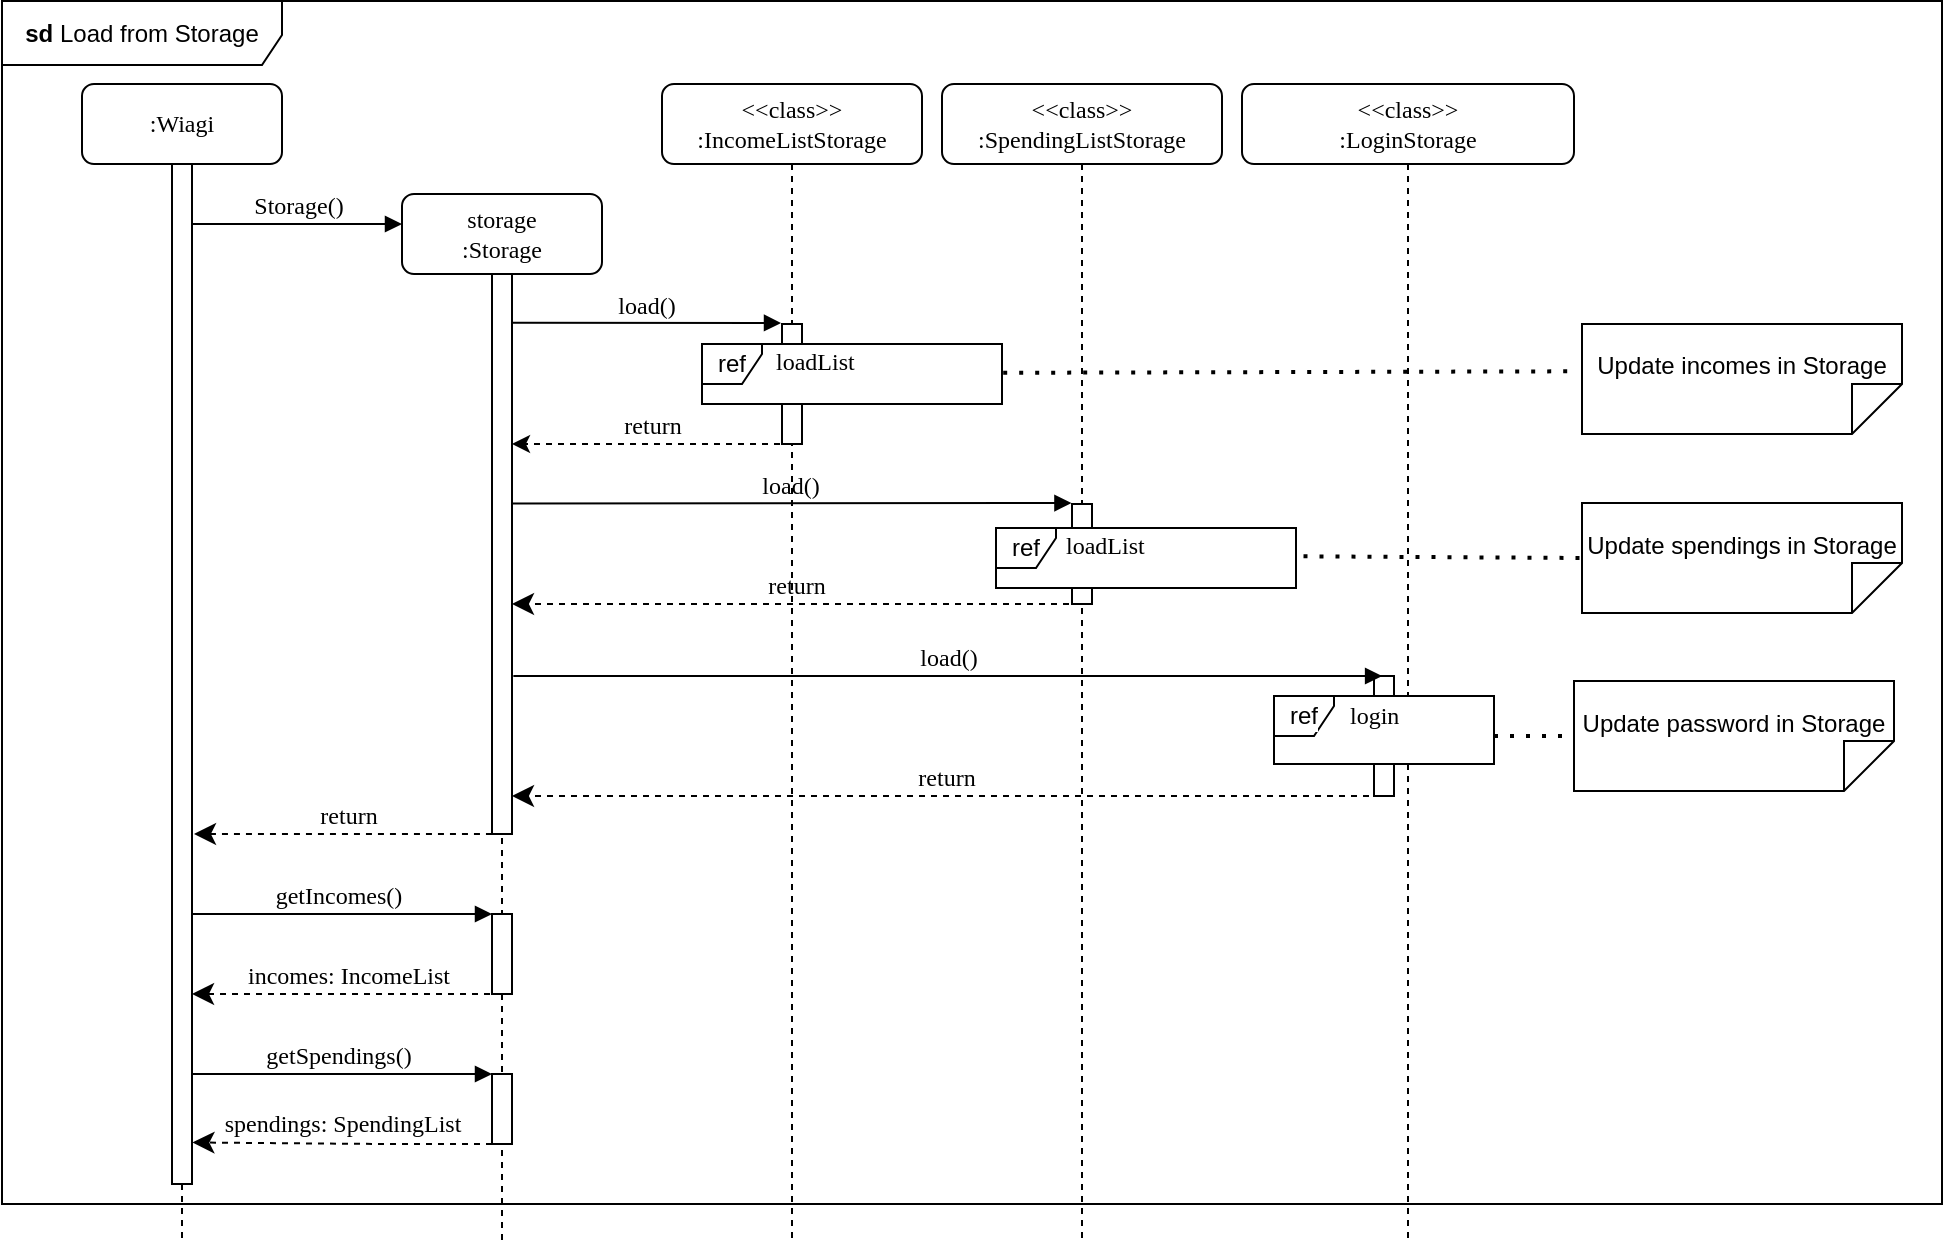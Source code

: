 <mxfile version="24.8.4" pages="4">
  <diagram name="load" id="13e1069c-82ec-6db2-03f1-153e76fe0fe0">
    <mxGraphModel dx="1357" dy="806" grid="1" gridSize="10" guides="1" tooltips="1" connect="1" arrows="1" fold="1" page="1" pageScale="1" pageWidth="1100" pageHeight="850" background="none" math="0" shadow="0">
      <root>
        <mxCell id="0" />
        <mxCell id="1" parent="0" />
        <mxCell id="7baba1c4bc27f4b0-2" value="&lt;div&gt;storage&lt;/div&gt;:Storage" style="shape=umlLifeline;perimeter=lifelinePerimeter;whiteSpace=wrap;html=1;container=1;collapsible=0;recursiveResize=0;outlineConnect=0;rounded=1;shadow=0;comic=0;labelBackgroundColor=none;strokeWidth=1;fontFamily=Verdana;fontSize=12;align=center;" parent="1" vertex="1">
          <mxGeometry x="260" y="135" width="100" height="525" as="geometry" />
        </mxCell>
        <mxCell id="7baba1c4bc27f4b0-10" value="" style="html=1;points=[];perimeter=orthogonalPerimeter;rounded=0;shadow=0;comic=0;labelBackgroundColor=none;strokeWidth=1;fontFamily=Verdana;fontSize=12;align=center;" parent="7baba1c4bc27f4b0-2" vertex="1">
          <mxGeometry x="45" y="40" width="10" height="280" as="geometry" />
        </mxCell>
        <mxCell id="PVHJ7KxA7nmS4XBwmIQY-6" value="" style="html=1;points=[];perimeter=orthogonalPerimeter;rounded=0;shadow=0;comic=0;labelBackgroundColor=none;strokeWidth=1;fontFamily=Verdana;fontSize=12;align=center;" parent="7baba1c4bc27f4b0-2" vertex="1">
          <mxGeometry x="45" y="360" width="10" height="40" as="geometry" />
        </mxCell>
        <mxCell id="PVHJ7KxA7nmS4XBwmIQY-8" value="incomes: IncomeList" style="html=1;verticalAlign=bottom;endArrow=classic;dashed=1;endSize=8;labelBackgroundColor=none;fontFamily=Verdana;fontSize=12;edgeStyle=elbowEdgeStyle;elbow=horizontal;endFill=1;" parent="7baba1c4bc27f4b0-2" edge="1">
          <mxGeometry relative="1" as="geometry">
            <mxPoint x="-104.976" y="400" as="targetPoint" />
            <Array as="points">
              <mxPoint x="-5" y="400" />
              <mxPoint x="25" y="400" />
            </Array>
            <mxPoint x="50" y="400" as="sourcePoint" />
          </mxGeometry>
        </mxCell>
        <mxCell id="PVHJ7KxA7nmS4XBwmIQY-9" value="" style="html=1;points=[];perimeter=orthogonalPerimeter;rounded=0;shadow=0;comic=0;labelBackgroundColor=none;strokeWidth=1;fontFamily=Verdana;fontSize=12;align=center;" parent="7baba1c4bc27f4b0-2" vertex="1">
          <mxGeometry x="45" y="440" width="10" height="35" as="geometry" />
        </mxCell>
        <mxCell id="PVHJ7KxA7nmS4XBwmIQY-10" value="getSpendings()" style="html=1;verticalAlign=bottom;endArrow=block;labelBackgroundColor=none;fontFamily=Verdana;fontSize=12;edgeStyle=elbowEdgeStyle;elbow=vertical;" parent="7baba1c4bc27f4b0-2" edge="1">
          <mxGeometry relative="1" as="geometry">
            <mxPoint x="-110.5" y="440" as="sourcePoint" />
            <mxPoint x="45" y="440" as="targetPoint" />
          </mxGeometry>
        </mxCell>
        <mxCell id="PVHJ7KxA7nmS4XBwmIQY-7" value="getIncomes()" style="html=1;verticalAlign=bottom;endArrow=block;labelBackgroundColor=none;fontFamily=Verdana;fontSize=12;edgeStyle=elbowEdgeStyle;elbow=vertical;" parent="7baba1c4bc27f4b0-2" edge="1">
          <mxGeometry relative="1" as="geometry">
            <mxPoint x="-110.5" y="360" as="sourcePoint" />
            <mxPoint x="45" y="360" as="targetPoint" />
          </mxGeometry>
        </mxCell>
        <mxCell id="PVHJ7KxA7nmS4XBwmIQY-24" value="return" style="html=1;verticalAlign=bottom;endArrow=classic;dashed=1;labelBackgroundColor=none;fontFamily=Verdana;fontSize=12;edgeStyle=elbowEdgeStyle;elbow=vertical;endFill=1;" parent="7baba1c4bc27f4b0-2" edge="1">
          <mxGeometry relative="1" as="geometry">
            <mxPoint x="55" y="125" as="targetPoint" />
            <Array as="points">
              <mxPoint x="140" y="125" />
              <mxPoint x="170" y="125" />
            </Array>
            <mxPoint x="195" y="125" as="sourcePoint" />
          </mxGeometry>
        </mxCell>
        <mxCell id="PVHJ7KxA7nmS4XBwmIQY-25" value="return" style="html=1;verticalAlign=bottom;endArrow=classic;dashed=1;endSize=8;labelBackgroundColor=none;fontFamily=Verdana;fontSize=12;edgeStyle=elbowEdgeStyle;elbow=vertical;endFill=1;" parent="7baba1c4bc27f4b0-2" edge="1">
          <mxGeometry relative="1" as="geometry">
            <mxPoint x="55" y="205" as="targetPoint" />
            <Array as="points">
              <mxPoint x="130" y="205" />
              <mxPoint x="160" y="205" />
            </Array>
            <mxPoint x="339.5" y="205" as="sourcePoint" />
          </mxGeometry>
        </mxCell>
        <mxCell id="PVHJ7KxA7nmS4XBwmIQY-29" value="return" style="html=1;verticalAlign=bottom;endArrow=classic;dashed=1;endSize=8;labelBackgroundColor=none;fontFamily=Verdana;fontSize=12;edgeStyle=elbowEdgeStyle;elbow=vertical;endFill=1;" parent="7baba1c4bc27f4b0-2" edge="1">
          <mxGeometry relative="1" as="geometry">
            <mxPoint x="55" y="301" as="targetPoint" />
            <Array as="points">
              <mxPoint x="270.5" y="301" />
              <mxPoint x="300.5" y="301" />
            </Array>
            <mxPoint x="489.5" y="301" as="sourcePoint" />
          </mxGeometry>
        </mxCell>
        <mxCell id="7baba1c4bc27f4b0-3" value="&amp;lt;&amp;lt;class&amp;gt;&amp;gt;&lt;br&gt;:IncomeListStorage" style="shape=umlLifeline;perimeter=lifelinePerimeter;whiteSpace=wrap;html=1;container=1;collapsible=0;recursiveResize=0;outlineConnect=0;rounded=1;shadow=0;comic=0;labelBackgroundColor=none;strokeWidth=1;fontFamily=Verdana;fontSize=12;align=center;" parent="1" vertex="1">
          <mxGeometry x="390" y="80" width="130" height="580" as="geometry" />
        </mxCell>
        <mxCell id="PVHJ7KxA7nmS4XBwmIQY-16" value="" style="html=1;points=[];perimeter=orthogonalPerimeter;rounded=0;shadow=0;comic=0;labelBackgroundColor=none;strokeWidth=1;fontFamily=Verdana;fontSize=12;align=center;" parent="7baba1c4bc27f4b0-3" vertex="1">
          <mxGeometry x="60" y="120" width="10" height="60" as="geometry" />
        </mxCell>
        <mxCell id="jIwYAW2mtj7hwr-yQnhO-1" value="ref" style="shape=umlFrame;whiteSpace=wrap;html=1;pointerEvents=0;width=30;height=20;gradientColor=none;swimlaneFillColor=default;" vertex="1" parent="7baba1c4bc27f4b0-3">
          <mxGeometry x="20" y="130" width="150" height="30" as="geometry" />
        </mxCell>
        <mxCell id="jIwYAW2mtj7hwr-yQnhO-2" value="&lt;div style=&quot;text-align: center;&quot;&gt;&lt;span style=&quot;background-color: initial; text-wrap-mode: nowrap;&quot;&gt;&lt;font face=&quot;Verdana&quot;&gt;loadList&lt;/font&gt;&lt;/span&gt;&lt;/div&gt;" style="text;whiteSpace=wrap;html=1;" vertex="1" parent="7baba1c4bc27f4b0-3">
          <mxGeometry x="55" y="125" width="70" height="20" as="geometry" />
        </mxCell>
        <mxCell id="7baba1c4bc27f4b0-8" value=":Wiagi" style="shape=umlLifeline;perimeter=lifelinePerimeter;whiteSpace=wrap;html=1;container=1;collapsible=0;recursiveResize=0;outlineConnect=0;rounded=1;shadow=0;comic=0;labelBackgroundColor=none;strokeWidth=1;fontFamily=Verdana;fontSize=12;align=center;" parent="1" vertex="1">
          <mxGeometry x="100" y="80" width="100" height="580" as="geometry" />
        </mxCell>
        <mxCell id="PVHJ7KxA7nmS4XBwmIQY-11" value="spendings: SpendingList" style="html=1;verticalAlign=bottom;endArrow=classic;dashed=1;endSize=8;labelBackgroundColor=none;fontFamily=Verdana;fontSize=12;edgeStyle=elbowEdgeStyle;elbow=horizontal;entryX=1.024;entryY=0.927;entryDx=0;entryDy=0;entryPerimeter=0;endFill=1;" parent="7baba1c4bc27f4b0-8" edge="1">
          <mxGeometry relative="1" as="geometry">
            <mxPoint x="55.24" y="529.23" as="targetPoint" />
            <Array as="points">
              <mxPoint x="150" y="530" />
              <mxPoint x="180" y="530" />
            </Array>
            <mxPoint x="205" y="530" as="sourcePoint" />
          </mxGeometry>
        </mxCell>
        <mxCell id="PVHJ7KxA7nmS4XBwmIQY-30" value="" style="html=1;points=[];perimeter=orthogonalPerimeter;rounded=0;shadow=0;comic=0;labelBackgroundColor=none;strokeWidth=1;fontFamily=Verdana;fontSize=12;align=center;" parent="7baba1c4bc27f4b0-8" vertex="1">
          <mxGeometry x="45" y="40" width="10" height="510" as="geometry" />
        </mxCell>
        <mxCell id="7baba1c4bc27f4b0-11" value="Storage()" style="html=1;verticalAlign=bottom;endArrow=block;labelBackgroundColor=none;fontFamily=Verdana;fontSize=12;edgeStyle=elbowEdgeStyle;elbow=vertical;" parent="7baba1c4bc27f4b0-8" edge="1">
          <mxGeometry relative="1" as="geometry">
            <mxPoint x="55" y="70" as="sourcePoint" />
            <mxPoint x="160" y="70" as="targetPoint" />
          </mxGeometry>
        </mxCell>
        <mxCell id="PVHJ7KxA7nmS4XBwmIQY-17" value="&amp;lt;&amp;lt;class&amp;gt;&amp;gt;&lt;br&gt;:SpendingListStorage" style="shape=umlLifeline;perimeter=lifelinePerimeter;whiteSpace=wrap;html=1;container=1;collapsible=0;recursiveResize=0;outlineConnect=0;rounded=1;shadow=0;comic=0;labelBackgroundColor=none;strokeWidth=1;fontFamily=Verdana;fontSize=12;align=center;" parent="1" vertex="1">
          <mxGeometry x="530" y="80" width="140" height="580" as="geometry" />
        </mxCell>
        <mxCell id="PVHJ7KxA7nmS4XBwmIQY-19" value="" style="html=1;points=[];perimeter=orthogonalPerimeter;rounded=0;shadow=0;comic=0;labelBackgroundColor=none;strokeWidth=1;fontFamily=Verdana;fontSize=12;align=center;" parent="PVHJ7KxA7nmS4XBwmIQY-17" vertex="1">
          <mxGeometry x="65" y="210" width="10" height="50" as="geometry" />
        </mxCell>
        <mxCell id="jIwYAW2mtj7hwr-yQnhO-3" value="ref" style="shape=umlFrame;whiteSpace=wrap;html=1;pointerEvents=0;width=30;height=20;gradientColor=none;swimlaneFillColor=default;" vertex="1" parent="PVHJ7KxA7nmS4XBwmIQY-17">
          <mxGeometry x="27" y="222" width="150" height="30" as="geometry" />
        </mxCell>
        <mxCell id="jIwYAW2mtj7hwr-yQnhO-4" value="&lt;div style=&quot;text-align: center;&quot;&gt;&lt;span style=&quot;background-color: initial; text-wrap-mode: nowrap;&quot;&gt;&lt;font face=&quot;Verdana&quot;&gt;loadList&lt;/font&gt;&lt;/span&gt;&lt;/div&gt;" style="text;whiteSpace=wrap;html=1;" vertex="1" parent="PVHJ7KxA7nmS4XBwmIQY-17">
          <mxGeometry x="60" y="217" width="70" height="20" as="geometry" />
        </mxCell>
        <mxCell id="PVHJ7KxA7nmS4XBwmIQY-21" value="&amp;lt;&amp;lt;class&amp;gt;&amp;gt;&lt;br&gt;:LoginStorage" style="shape=umlLifeline;perimeter=lifelinePerimeter;whiteSpace=wrap;html=1;container=1;collapsible=0;recursiveResize=0;outlineConnect=0;rounded=1;shadow=0;comic=0;labelBackgroundColor=none;strokeWidth=1;fontFamily=Verdana;fontSize=12;align=center;" parent="1" vertex="1">
          <mxGeometry x="680" y="80" width="166" height="580" as="geometry" />
        </mxCell>
        <mxCell id="PVHJ7KxA7nmS4XBwmIQY-22" value="" style="html=1;points=[];perimeter=orthogonalPerimeter;rounded=0;shadow=0;comic=0;labelBackgroundColor=none;strokeWidth=1;fontFamily=Verdana;fontSize=12;align=center;" parent="PVHJ7KxA7nmS4XBwmIQY-21" vertex="1">
          <mxGeometry x="66" y="296" width="10" height="60" as="geometry" />
        </mxCell>
        <mxCell id="PVHJ7KxA7nmS4XBwmIQY-28" value="&lt;div style=&quot;text-align: center;&quot;&gt;&lt;span style=&quot;background-color: initial; text-wrap-mode: nowrap;&quot;&gt;&lt;font face=&quot;Verdana&quot;&gt;Login&lt;/font&gt;&lt;/span&gt;&lt;/div&gt;" style="text;whiteSpace=wrap;html=1;" parent="PVHJ7KxA7nmS4XBwmIQY-21" vertex="1">
          <mxGeometry x="66" y="310" width="70" height="20" as="geometry" />
        </mxCell>
        <mxCell id="PVHJ7KxA7nmS4XBwmIQY-18" value="load()" style="html=1;verticalAlign=bottom;endArrow=block;labelBackgroundColor=none;fontFamily=Verdana;fontSize=12;edgeStyle=elbowEdgeStyle;elbow=vertical;exitX=0.972;exitY=0.383;exitDx=0;exitDy=0;exitPerimeter=0;entryX=-0.028;entryY=0.012;entryDx=0;entryDy=0;entryPerimeter=0;" parent="1" edge="1">
          <mxGeometry relative="1" as="geometry">
            <mxPoint x="314.72" y="289.75" as="sourcePoint" />
            <mxPoint x="594.72" y="289.48" as="targetPoint" />
            <Array as="points" />
          </mxGeometry>
        </mxCell>
        <mxCell id="PVHJ7KxA7nmS4XBwmIQY-23" value="load()" style="html=1;verticalAlign=bottom;endArrow=block;labelBackgroundColor=none;fontFamily=Verdana;fontSize=12;edgeStyle=elbowEdgeStyle;elbow=vertical;exitX=1.067;exitY=0.74;exitDx=0;exitDy=0;exitPerimeter=0;entryX=0.005;entryY=0;entryDx=0;entryDy=0;entryPerimeter=0;" parent="1" edge="1">
          <mxGeometry relative="1" as="geometry">
            <mxPoint x="315.67" y="376" as="sourcePoint" />
            <mxPoint x="750.05" y="376" as="targetPoint" />
            <Array as="points">
              <mxPoint x="380.5" y="376" />
              <mxPoint x="536" y="371" />
            </Array>
          </mxGeometry>
        </mxCell>
        <mxCell id="PeQt3cziREx71TBvpHOI-4" value="&lt;div style=&quot;&quot;&gt;Update password in Storage&lt;/div&gt;" style="shape=note2;boundedLbl=1;whiteSpace=wrap;html=1;size=25;verticalAlign=bottom;align=center;flipH=0;flipV=1;" parent="1" vertex="1">
          <mxGeometry x="846" y="378.5" width="160" height="55" as="geometry" />
        </mxCell>
        <mxCell id="PeQt3cziREx71TBvpHOI-7" value="" style="endArrow=none;dashed=1;html=1;dashPattern=1 3;strokeWidth=2;rounded=0;exitX=1.025;exitY=0.472;exitDx=0;exitDy=0;exitPerimeter=0;entryX=0;entryY=0.5;entryDx=0;entryDy=0;entryPerimeter=0;" parent="1" source="jIwYAW2mtj7hwr-yQnhO-3" edge="1" target="PeQt3cziREx71TBvpHOI-10">
          <mxGeometry width="50" height="50" relative="1" as="geometry">
            <mxPoint x="610" y="325" as="sourcePoint" />
            <mxPoint x="850.0" y="324.933" as="targetPoint" />
          </mxGeometry>
        </mxCell>
        <mxCell id="PeQt3cziREx71TBvpHOI-8" value="" style="endArrow=none;dashed=1;html=1;dashPattern=1 3;strokeWidth=2;rounded=0;" parent="1" target="PeQt3cziREx71TBvpHOI-4" edge="1">
          <mxGeometry width="50" height="50" relative="1" as="geometry">
            <mxPoint x="806" y="406" as="sourcePoint" />
            <mxPoint x="826" y="426" as="targetPoint" />
          </mxGeometry>
        </mxCell>
        <mxCell id="PeQt3cziREx71TBvpHOI-9" value="Update incomes in Storage" style="shape=note2;boundedLbl=1;whiteSpace=wrap;html=1;size=25;verticalAlign=bottom;align=center;flipV=1;" parent="1" vertex="1">
          <mxGeometry x="850" y="200" width="160" height="55" as="geometry" />
        </mxCell>
        <mxCell id="PeQt3cziREx71TBvpHOI-10" value="Update spendings in Storage" style="shape=note2;boundedLbl=1;whiteSpace=wrap;html=1;size=25;verticalAlign=bottom;align=center;flipV=1;" parent="1" vertex="1">
          <mxGeometry x="850" y="289.5" width="160" height="55" as="geometry" />
        </mxCell>
        <mxCell id="PeQt3cziREx71TBvpHOI-5" value="" style="endArrow=none;dashed=1;html=1;dashPattern=1 3;strokeWidth=2;rounded=0;entryX=-0.01;entryY=0.57;entryDx=0;entryDy=0;entryPerimeter=0;exitX=1.004;exitY=0.48;exitDx=0;exitDy=0;exitPerimeter=0;" parent="1" edge="1" target="PeQt3cziREx71TBvpHOI-9" source="jIwYAW2mtj7hwr-yQnhO-1">
          <mxGeometry width="50" height="50" relative="1" as="geometry">
            <mxPoint x="620" y="220" as="sourcePoint" />
            <mxPoint x="850.0" y="218.215" as="targetPoint" />
          </mxGeometry>
        </mxCell>
        <mxCell id="L1_Ep6wxxz3Eg0I4ZJVs-1" value="return" style="html=1;verticalAlign=bottom;endArrow=classic;dashed=1;endSize=8;labelBackgroundColor=none;fontFamily=Verdana;fontSize=12;edgeStyle=elbowEdgeStyle;elbow=vertical;endFill=1;" parent="1" edge="1">
          <mxGeometry relative="1" as="geometry">
            <mxPoint x="156.004" y="455" as="targetPoint" />
            <Array as="points">
              <mxPoint x="255.98" y="455" />
              <mxPoint x="285.98" y="455" />
            </Array>
            <mxPoint x="310.98" y="455" as="sourcePoint" />
          </mxGeometry>
        </mxCell>
        <mxCell id="PVHJ7KxA7nmS4XBwmIQY-15" value="load()" style="html=1;verticalAlign=bottom;endArrow=block;labelBackgroundColor=none;fontFamily=Verdana;fontSize=12;edgeStyle=elbowEdgeStyle;elbow=vertical;exitX=1.097;exitY=0.087;exitDx=0;exitDy=0;exitPerimeter=0;" parent="1" edge="1">
          <mxGeometry relative="1" as="geometry">
            <mxPoint x="314.97" y="199.36" as="sourcePoint" />
            <mxPoint x="449.5" y="200.048" as="targetPoint" />
            <Array as="points" />
          </mxGeometry>
        </mxCell>
        <mxCell id="PVHJ7KxA7nmS4XBwmIQY-27" value="ref" style="shape=umlFrame;whiteSpace=wrap;html=1;pointerEvents=0;width=30;height=20;labelBackgroundColor=default;fillColor=default;swimlaneFillColor=default;" parent="1" vertex="1">
          <mxGeometry x="696" y="386" width="110" height="34" as="geometry" />
        </mxCell>
        <mxCell id="pJ5YruY39lMEMVRIvO9G-1" value="&lt;div style=&quot;text-align: center;&quot;&gt;&lt;span style=&quot;background-color: initial; text-wrap-mode: nowrap;&quot;&gt;&lt;font face=&quot;Verdana&quot;&gt;login&lt;/font&gt;&lt;/span&gt;&lt;/div&gt;" style="text;whiteSpace=wrap;html=1;" vertex="1" parent="1">
          <mxGeometry x="732" y="382" width="70" height="20" as="geometry" />
        </mxCell>
        <mxCell id="TtBPZgkZuS_J_Hhj0Z0y-1" value="&lt;b&gt;sd&lt;/b&gt; Load from Storage" style="shape=umlFrame;whiteSpace=wrap;html=1;pointerEvents=0;width=140;height=32;" vertex="1" parent="1">
          <mxGeometry x="60" y="38.5" width="970" height="601.5" as="geometry" />
        </mxCell>
      </root>
    </mxGraphModel>
  </diagram>
  <diagram id="Q-i3nZ6V6cUgrlpDoZkg" name="save">
    <mxGraphModel dx="778" dy="967" grid="1" gridSize="10" guides="1" tooltips="1" connect="1" arrows="1" fold="1" page="1" pageScale="1" pageWidth="850" pageHeight="1100" math="0" shadow="0">
      <root>
        <mxCell id="0" />
        <mxCell id="1" parent="0" />
        <mxCell id="5LU0Q3dUXCaiztFAGEs7-1" value="&lt;div&gt;storage&lt;/div&gt;:Storage" style="shape=umlLifeline;perimeter=lifelinePerimeter;whiteSpace=wrap;html=1;container=1;collapsible=0;recursiveResize=0;outlineConnect=0;rounded=1;shadow=0;comic=0;labelBackgroundColor=none;strokeWidth=1;fontFamily=Verdana;fontSize=12;align=center;" parent="1" vertex="1">
          <mxGeometry x="1070" y="160" width="100" height="790" as="geometry" />
        </mxCell>
        <mxCell id="5LU0Q3dUXCaiztFAGEs7-2" value="" style="html=1;points=[];perimeter=orthogonalPerimeter;rounded=0;shadow=0;comic=0;labelBackgroundColor=none;strokeWidth=1;fontFamily=Verdana;fontSize=12;align=center;" parent="5LU0Q3dUXCaiztFAGEs7-1" vertex="1">
          <mxGeometry x="45" y="110" width="10" height="680" as="geometry" />
        </mxCell>
        <mxCell id="5LU0Q3dUXCaiztFAGEs7-3" value="save(incomes: IncomeList)" style="html=1;verticalAlign=bottom;endArrow=block;labelBackgroundColor=none;fontFamily=Verdana;fontSize=12;edgeStyle=elbowEdgeStyle;elbow=vertical;entryX=0.043;entryY=0.001;entryDx=0;entryDy=0;entryPerimeter=0;" parent="5LU0Q3dUXCaiztFAGEs7-1" target="5LU0Q3dUXCaiztFAGEs7-7" edge="1">
          <mxGeometry relative="1" as="geometry">
            <mxPoint x="55" y="130" as="sourcePoint" />
            <mxPoint x="200" y="129" as="targetPoint" />
          </mxGeometry>
        </mxCell>
        <mxCell id="5LU0Q3dUXCaiztFAGEs7-6" value=":IncomeListStorage" style="shape=umlLifeline;perimeter=lifelinePerimeter;whiteSpace=wrap;html=1;container=1;collapsible=0;recursiveResize=0;outlineConnect=0;rounded=1;shadow=0;comic=0;labelBackgroundColor=none;strokeWidth=1;fontFamily=Verdana;fontSize=12;align=center;" parent="1" vertex="1">
          <mxGeometry x="1250" y="160" width="130" height="840" as="geometry" />
        </mxCell>
        <mxCell id="5LU0Q3dUXCaiztFAGEs7-7" value="" style="html=1;points=[];perimeter=orthogonalPerimeter;rounded=0;shadow=0;comic=0;labelBackgroundColor=none;strokeWidth=1;fontFamily=Verdana;fontSize=12;align=center;" parent="5LU0Q3dUXCaiztFAGEs7-6" vertex="1">
          <mxGeometry x="60" y="130" width="10" height="150" as="geometry" />
        </mxCell>
        <mxCell id="KUTcS2s6ScAVzmex-uaR-7" value=":IncomeListStorage" style="shape=umlLifeline;perimeter=lifelinePerimeter;whiteSpace=wrap;html=1;container=1;collapsible=0;recursiveResize=0;outlineConnect=0;rounded=1;shadow=0;comic=0;labelBackgroundColor=none;strokeWidth=1;fontFamily=Verdana;fontSize=12;align=center;" parent="5LU0Q3dUXCaiztFAGEs7-6" vertex="1">
          <mxGeometry width="130" height="520" as="geometry" />
        </mxCell>
        <mxCell id="KUTcS2s6ScAVzmex-uaR-8" value="" style="html=1;points=[];perimeter=orthogonalPerimeter;rounded=0;shadow=0;comic=0;labelBackgroundColor=none;strokeWidth=1;fontFamily=Verdana;fontSize=12;align=center;" parent="KUTcS2s6ScAVzmex-uaR-7" vertex="1">
          <mxGeometry x="60" y="130" width="10" height="150" as="geometry" />
        </mxCell>
        <mxCell id="KUTcS2s6ScAVzmex-uaR-1" value="&amp;lt;&amp;lt;class&amp;gt;&amp;gt;&lt;br&gt;:IncomeListStorage" style="shape=umlLifeline;perimeter=lifelinePerimeter;whiteSpace=wrap;html=1;container=1;collapsible=0;recursiveResize=0;outlineConnect=0;rounded=1;shadow=0;comic=0;labelBackgroundColor=none;strokeWidth=1;fontFamily=Verdana;fontSize=12;align=center;" parent="5LU0Q3dUXCaiztFAGEs7-6" vertex="1">
          <mxGeometry width="130" height="840" as="geometry" />
        </mxCell>
        <mxCell id="KUTcS2s6ScAVzmex-uaR-2" value="" style="html=1;points=[];perimeter=orthogonalPerimeter;rounded=0;shadow=0;comic=0;labelBackgroundColor=none;strokeWidth=1;fontFamily=Verdana;fontSize=12;align=center;" parent="KUTcS2s6ScAVzmex-uaR-1" vertex="1">
          <mxGeometry x="60" y="130" width="10" height="290" as="geometry" />
        </mxCell>
        <mxCell id="OmUuA3-utCw6294huCtW-1" value="" style="html=1;points=[];perimeter=orthogonalPerimeter;rounded=0;shadow=0;comic=0;labelBackgroundColor=none;strokeWidth=1;fontFamily=Verdana;fontSize=12;align=center;" vertex="1" parent="KUTcS2s6ScAVzmex-uaR-1">
          <mxGeometry x="66" y="162" width="10" height="218" as="geometry" />
        </mxCell>
        <mxCell id="pSkmrtZ-iWu4GylSXlUT-1" value="" style="endArrow=classic;html=1;rounded=0;exitX=1.038;exitY=0.503;exitDx=0;exitDy=0;exitPerimeter=0;entryX=1.026;entryY=0.012;entryDx=0;entryDy=0;entryPerimeter=0;" edge="1" parent="KUTcS2s6ScAVzmex-uaR-1">
          <mxGeometry width="50" height="50" relative="1" as="geometry">
            <mxPoint x="70" y="140.535" as="sourcePoint" />
            <mxPoint x="74.62" y="162.96" as="targetPoint" />
            <Array as="points">
              <mxPoint x="114.62" y="140" />
              <mxPoint x="114.62" y="152" />
            </Array>
          </mxGeometry>
        </mxCell>
        <mxCell id="pSkmrtZ-iWu4GylSXlUT-2" value="handleWriteFile(income: Income)" style="edgeLabel;html=1;align=center;verticalAlign=middle;resizable=0;points=[];" vertex="1" connectable="0" parent="pSkmrtZ-iWu4GylSXlUT-1">
          <mxGeometry x="0.066" y="2" relative="1" as="geometry">
            <mxPoint x="53" y="-18" as="offset" />
          </mxGeometry>
        </mxCell>
        <mxCell id="9goD1iOBWFqvdUlv5Wpz-1" value="" style="endArrow=classic;html=1;rounded=0;exitX=0.591;exitY=1.001;exitDx=0;exitDy=0;exitPerimeter=0;entryX=1.186;entryY=0.767;entryDx=0;entryDy=0;entryPerimeter=0;dashed=1;" edge="1" parent="KUTcS2s6ScAVzmex-uaR-1">
          <mxGeometry width="50" height="50" relative="1" as="geometry">
            <mxPoint x="70" y="380" as="sourcePoint" />
            <mxPoint x="71" y="406" as="targetPoint" />
            <Array as="points">
              <mxPoint x="114" y="380" />
              <mxPoint x="114" y="390" />
            </Array>
          </mxGeometry>
        </mxCell>
        <mxCell id="5LU0Q3dUXCaiztFAGEs7-9" value="&amp;lt;&amp;lt;class&amp;gt;&amp;gt;&lt;br&gt;:SpendingListStorage" style="shape=umlLifeline;perimeter=lifelinePerimeter;whiteSpace=wrap;html=1;container=1;collapsible=0;recursiveResize=0;outlineConnect=0;rounded=1;shadow=0;comic=0;labelBackgroundColor=none;strokeWidth=1;fontFamily=Verdana;fontSize=12;align=center;" parent="1" vertex="1">
          <mxGeometry x="1632" y="160" width="138" height="590" as="geometry" />
        </mxCell>
        <mxCell id="Ljx_quWKq2piyPzTlaEf-5" value="FileWriter(INCOMES_FILE_PATH)" style="html=1;verticalAlign=bottom;endArrow=block;labelBackgroundColor=none;fontFamily=Verdana;fontSize=12;edgeStyle=elbowEdgeStyle;elbow=vertical;exitX=1.071;exitY=0.13;exitDx=0;exitDy=0;exitPerimeter=0;" parent="5LU0Q3dUXCaiztFAGEs7-9" edge="1">
          <mxGeometry x="0.003" relative="1" as="geometry">
            <mxPoint x="-304.29" y="183.5" as="sourcePoint" />
            <mxPoint x="-87" y="184" as="targetPoint" />
            <mxPoint as="offset" />
          </mxGeometry>
        </mxCell>
        <mxCell id="QJ4ml_JFEBUYPNP4nYRD-6" value="close()" style="html=1;verticalAlign=bottom;endArrow=block;labelBackgroundColor=none;fontFamily=Verdana;fontSize=12;edgeStyle=elbowEdgeStyle;elbow=vertical;" parent="5LU0Q3dUXCaiztFAGEs7-9" edge="1">
          <mxGeometry relative="1" as="geometry">
            <mxPoint x="-305" y="339" as="sourcePoint" />
            <mxPoint x="-45.5" y="338.571" as="targetPoint" />
          </mxGeometry>
        </mxCell>
        <mxCell id="QJ4ml_JFEBUYPNP4nYRD-9" value="return" style="html=1;verticalAlign=bottom;endArrow=classic;dashed=1;endSize=8;labelBackgroundColor=none;fontFamily=Verdana;fontSize=12;edgeStyle=elbowEdgeStyle;elbow=vertical;endFill=1;entryX=1;entryY=0.587;entryDx=0;entryDy=0;entryPerimeter=0;" parent="5LU0Q3dUXCaiztFAGEs7-9" edge="1">
          <mxGeometry relative="1" as="geometry">
            <mxPoint x="-306" y="307.05" as="targetPoint" />
            <Array as="points">
              <mxPoint x="-125.65" y="307" />
            </Array>
            <mxPoint x="-46.1" y="307" as="sourcePoint" />
          </mxGeometry>
        </mxCell>
        <mxCell id="QJ4ml_JFEBUYPNP4nYRD-11" value="return" style="html=1;verticalAlign=bottom;endArrow=classic;dashed=1;endSize=8;labelBackgroundColor=none;fontFamily=Verdana;fontSize=12;edgeStyle=elbowEdgeStyle;elbow=vertical;endFill=1;entryX=1;entryY=0.587;entryDx=0;entryDy=0;entryPerimeter=0;" parent="5LU0Q3dUXCaiztFAGEs7-9" edge="1">
          <mxGeometry relative="1" as="geometry">
            <mxPoint x="-306" y="357.05" as="targetPoint" />
            <Array as="points">
              <mxPoint x="-125.65" y="357" />
            </Array>
            <mxPoint x="-46.1" y="357" as="sourcePoint" />
          </mxGeometry>
        </mxCell>
        <mxCell id="5LU0Q3dUXCaiztFAGEs7-11" value="save(incomes: IncomeList,&amp;nbsp;&lt;div&gt;spendings: Spending List)&lt;/div&gt;" style="html=1;verticalAlign=bottom;endArrow=block;labelBackgroundColor=none;fontFamily=Verdana;fontSize=12;edgeStyle=elbowEdgeStyle;elbow=vertical;" parent="1" target="5LU0Q3dUXCaiztFAGEs7-1" edge="1">
          <mxGeometry relative="1" as="geometry">
            <mxPoint x="920" y="270" as="sourcePoint" />
            <mxPoint x="1010" y="270" as="targetPoint" />
          </mxGeometry>
        </mxCell>
        <mxCell id="5LU0Q3dUXCaiztFAGEs7-13" value="" style="endArrow=none;dashed=1;html=1;rounded=0;" parent="1" edge="1">
          <mxGeometry width="50" height="50" relative="1" as="geometry">
            <mxPoint x="920" y="680" as="sourcePoint" />
            <mxPoint x="920" y="198" as="targetPoint" />
          </mxGeometry>
        </mxCell>
        <mxCell id="Ljx_quWKq2piyPzTlaEf-1" value="&lt;div&gt;incomeFile&lt;/div&gt;:FileWriter" style="shape=umlLifeline;perimeter=lifelinePerimeter;whiteSpace=wrap;html=1;container=1;collapsible=0;recursiveResize=0;outlineConnect=0;rounded=1;shadow=0;comic=0;labelBackgroundColor=none;strokeWidth=1;fontFamily=Verdana;fontSize=12;align=center;" parent="1" vertex="1">
          <mxGeometry x="1546" y="324" width="90" height="206" as="geometry" />
        </mxCell>
        <mxCell id="Ljx_quWKq2piyPzTlaEf-2" value="" style="html=1;points=[];perimeter=orthogonalPerimeter;rounded=0;shadow=0;comic=0;labelBackgroundColor=none;strokeWidth=1;fontFamily=Verdana;fontSize=12;align=center;" parent="Ljx_quWKq2piyPzTlaEf-1" vertex="1">
          <mxGeometry x="40" y="40" width="10" height="10" as="geometry" />
        </mxCell>
        <mxCell id="QJ4ml_JFEBUYPNP4nYRD-5" value="" style="html=1;points=[];perimeter=orthogonalPerimeter;rounded=0;shadow=0;comic=0;labelBackgroundColor=none;strokeWidth=1;fontFamily=Verdana;fontSize=12;align=center;" parent="Ljx_quWKq2piyPzTlaEf-1" vertex="1">
          <mxGeometry x="40" y="122" width="10" height="21" as="geometry" />
        </mxCell>
        <mxCell id="QJ4ml_JFEBUYPNP4nYRD-10" value="" style="html=1;points=[];perimeter=orthogonalPerimeter;rounded=0;shadow=0;comic=0;labelBackgroundColor=none;strokeWidth=1;fontFamily=Verdana;fontSize=12;align=center;" parent="Ljx_quWKq2piyPzTlaEf-1" vertex="1">
          <mxGeometry x="40" y="175" width="10" height="18" as="geometry" />
        </mxCell>
        <mxCell id="5LU0Q3dUXCaiztFAGEs7-5" value="return" style="html=1;verticalAlign=bottom;endArrow=classic;dashed=1;endSize=8;labelBackgroundColor=none;fontFamily=Verdana;fontSize=12;edgeStyle=elbowEdgeStyle;elbow=vertical;endFill=1;" parent="1" edge="1">
          <mxGeometry relative="1" as="geometry">
            <mxPoint x="920" y="950.06" as="targetPoint" />
            <Array as="points" />
            <mxPoint x="1115" y="950" as="sourcePoint" />
          </mxGeometry>
        </mxCell>
        <mxCell id="IYc5x8B6EfSkWGsZx37s-3" value="" style="shape=mxgraph.sysml.x;fillColor=#f8cecc;strokeColor=#b85450;" parent="1" vertex="1">
          <mxGeometry x="1586" y="524" width="10" height="10" as="geometry" />
        </mxCell>
        <mxCell id="KUTcS2s6ScAVzmex-uaR-12" value="" style="endArrow=none;dashed=1;html=1;rounded=0;" parent="1" edge="1">
          <mxGeometry width="50" height="50" relative="1" as="geometry">
            <mxPoint x="920" y="1010" as="sourcePoint" />
            <mxPoint x="920" y="198" as="targetPoint" />
          </mxGeometry>
        </mxCell>
        <mxCell id="IYc5x8B6EfSkWGsZx37s-2" value="write(income: Income)" style="html=1;verticalAlign=bottom;endArrow=block;labelBackgroundColor=none;fontFamily=Verdana;fontSize=12;edgeStyle=elbowEdgeStyle;elbow=vertical;exitX=0.978;exitY=0.47;exitDx=0;exitDy=0;exitPerimeter=0;" parent="1" edge="1">
          <mxGeometry relative="1" as="geometry">
            <mxPoint x="1327" y="445.98" as="sourcePoint" />
            <mxPoint x="1587.22" y="445.62" as="targetPoint" />
          </mxGeometry>
        </mxCell>
        <mxCell id="ex-HV3NEJbvZ8xb9pAUJ-1" value="return" style="html=1;verticalAlign=bottom;endArrow=classic;dashed=1;endSize=8;labelBackgroundColor=none;fontFamily=Verdana;fontSize=12;edgeStyle=elbowEdgeStyle;elbow=vertical;endFill=1;entryX=1;entryY=0.587;entryDx=0;entryDy=0;entryPerimeter=0;" parent="1" edge="1">
          <mxGeometry relative="1" as="geometry">
            <mxPoint x="1327" y="374.05" as="targetPoint" />
            <Array as="points">
              <mxPoint x="1507.35" y="374" />
            </Array>
            <mxPoint x="1586.9" y="374" as="sourcePoint" />
          </mxGeometry>
        </mxCell>
        <mxCell id="Y0emdsJeOCApH0v6jR24-1" value="loop" style="shape=umlFrame;whiteSpace=wrap;html=1;pointerEvents=0;" parent="1" vertex="1">
          <mxGeometry x="1220" y="407" width="450" height="70" as="geometry" />
        </mxCell>
        <mxCell id="KUTcS2s6ScAVzmex-uaR-3" value="return" style="html=1;verticalAlign=bottom;endArrow=classic;dashed=1;endSize=8;labelBackgroundColor=none;fontFamily=Verdana;fontSize=12;edgeStyle=elbowEdgeStyle;elbow=vertical;endFill=1;" parent="1" edge="1">
          <mxGeometry relative="1" as="geometry">
            <mxPoint x="1125" y="580" as="targetPoint" />
            <Array as="points">
              <mxPoint x="1235.35" y="580" />
            </Array>
            <mxPoint x="1314.9" y="580" as="sourcePoint" />
          </mxGeometry>
        </mxCell>
        <mxCell id="9goD1iOBWFqvdUlv5Wpz-2" value="return" style="text;html=1;align=center;verticalAlign=middle;resizable=0;points=[];autosize=1;strokeColor=none;fillColor=none;" vertex="1" parent="1">
          <mxGeometry x="1370" y="530" width="50" height="30" as="geometry" />
        </mxCell>
        <mxCell id="KUTcS2s6ScAVzmex-uaR-5" value="[incomes]" style="text;html=1;align=center;verticalAlign=middle;resizable=0;points=[];autosize=1;strokeColor=none;fillColor=none;" parent="1" vertex="1">
          <mxGeometry x="1330" y="405" width="70" height="30" as="geometry" />
        </mxCell>
        <mxCell id="nGRtu6KG2on7sAWbHzEz-25" value="save(incomes: IncomeList)" style="html=1;verticalAlign=bottom;endArrow=block;labelBackgroundColor=none;fontFamily=Verdana;fontSize=12;edgeStyle=elbowEdgeStyle;elbow=vertical;entryX=0.043;entryY=0.001;entryDx=0;entryDy=0;entryPerimeter=0;exitX=1.043;exitY=0.49;exitDx=0;exitDy=0;exitPerimeter=0;" edge="1" parent="1" target="nGRtu6KG2on7sAWbHzEz-26" source="5LU0Q3dUXCaiztFAGEs7-2">
          <mxGeometry relative="1" as="geometry">
            <mxPoint x="1130" y="603" as="sourcePoint" />
            <mxPoint x="1655" y="657.75" as="targetPoint" />
          </mxGeometry>
        </mxCell>
        <mxCell id="nGRtu6KG2on7sAWbHzEz-26" value="" style="html=1;points=[];perimeter=orthogonalPerimeter;rounded=0;shadow=0;comic=0;labelBackgroundColor=none;strokeWidth=1;fontFamily=Verdana;fontSize=12;align=center;" vertex="1" parent="1">
          <mxGeometry x="1695" y="602.75" width="10" height="150" as="geometry" />
        </mxCell>
        <mxCell id="nGRtu6KG2on7sAWbHzEz-27" value="" style="html=1;points=[];perimeter=orthogonalPerimeter;rounded=0;shadow=0;comic=0;labelBackgroundColor=none;strokeWidth=1;fontFamily=Verdana;fontSize=12;align=center;" vertex="1" parent="1">
          <mxGeometry x="1695" y="602.75" width="10" height="150" as="geometry" />
        </mxCell>
        <mxCell id="nGRtu6KG2on7sAWbHzEz-28" value="" style="html=1;points=[];perimeter=orthogonalPerimeter;rounded=0;shadow=0;comic=0;labelBackgroundColor=none;strokeWidth=1;fontFamily=Verdana;fontSize=12;align=center;" vertex="1" parent="1">
          <mxGeometry x="1695" y="602.75" width="10" height="290" as="geometry" />
        </mxCell>
        <mxCell id="nGRtu6KG2on7sAWbHzEz-29" value="" style="html=1;points=[];perimeter=orthogonalPerimeter;rounded=0;shadow=0;comic=0;labelBackgroundColor=none;strokeWidth=1;fontFamily=Verdana;fontSize=12;align=center;" vertex="1" parent="1">
          <mxGeometry x="1701" y="634.75" width="10" height="218" as="geometry" />
        </mxCell>
        <mxCell id="nGRtu6KG2on7sAWbHzEz-30" value="" style="endArrow=classic;html=1;rounded=0;exitX=1.038;exitY=0.503;exitDx=0;exitDy=0;exitPerimeter=0;entryX=1.026;entryY=0.012;entryDx=0;entryDy=0;entryPerimeter=0;" edge="1" parent="1">
          <mxGeometry width="50" height="50" relative="1" as="geometry">
            <mxPoint x="1705" y="613.285" as="sourcePoint" />
            <mxPoint x="1709.62" y="635.71" as="targetPoint" />
            <Array as="points">
              <mxPoint x="1749.62" y="612.75" />
              <mxPoint x="1749.62" y="624.75" />
            </Array>
          </mxGeometry>
        </mxCell>
        <mxCell id="nGRtu6KG2on7sAWbHzEz-31" value="handleWriteFile(spending: Spending)" style="edgeLabel;html=1;align=center;verticalAlign=middle;resizable=0;points=[];" vertex="1" connectable="0" parent="nGRtu6KG2on7sAWbHzEz-30">
          <mxGeometry x="0.066" y="2" relative="1" as="geometry">
            <mxPoint x="53" y="-18" as="offset" />
          </mxGeometry>
        </mxCell>
        <mxCell id="nGRtu6KG2on7sAWbHzEz-32" value="" style="endArrow=classic;html=1;rounded=0;exitX=0.591;exitY=1.001;exitDx=0;exitDy=0;exitPerimeter=0;entryX=1.186;entryY=0.767;entryDx=0;entryDy=0;entryPerimeter=0;dashed=1;" edge="1" parent="1">
          <mxGeometry width="50" height="50" relative="1" as="geometry">
            <mxPoint x="1705" y="852.75" as="sourcePoint" />
            <mxPoint x="1706" y="878.75" as="targetPoint" />
            <Array as="points">
              <mxPoint x="1749" y="852.75" />
              <mxPoint x="1749" y="862.75" />
            </Array>
          </mxGeometry>
        </mxCell>
        <mxCell id="nGRtu6KG2on7sAWbHzEz-33" value="FileWriter(SPENDINGS_FILE_PATH)" style="html=1;verticalAlign=bottom;endArrow=block;labelBackgroundColor=none;fontFamily=Verdana;fontSize=12;edgeStyle=elbowEdgeStyle;elbow=horizontal;exitX=1.071;exitY=0.13;exitDx=0;exitDy=0;exitPerimeter=0;" edge="1" parent="1">
          <mxGeometry x="0.003" relative="1" as="geometry">
            <mxPoint x="1712.71" y="656.25" as="sourcePoint" />
            <mxPoint x="1930" y="656.75" as="targetPoint" />
            <mxPoint as="offset" />
          </mxGeometry>
        </mxCell>
        <mxCell id="nGRtu6KG2on7sAWbHzEz-34" value="close()" style="html=1;verticalAlign=bottom;endArrow=block;labelBackgroundColor=none;fontFamily=Verdana;fontSize=12;edgeStyle=elbowEdgeStyle;elbow=vertical;" edge="1" parent="1">
          <mxGeometry relative="1" as="geometry">
            <mxPoint x="1712" y="811.75" as="sourcePoint" />
            <mxPoint x="1971.5" y="811.321" as="targetPoint" />
          </mxGeometry>
        </mxCell>
        <mxCell id="nGRtu6KG2on7sAWbHzEz-35" value="return" style="html=1;verticalAlign=bottom;endArrow=classic;dashed=1;endSize=8;labelBackgroundColor=none;fontFamily=Verdana;fontSize=12;edgeStyle=elbowEdgeStyle;elbow=vertical;endFill=1;entryX=1;entryY=0.587;entryDx=0;entryDy=0;entryPerimeter=0;" edge="1" parent="1">
          <mxGeometry relative="1" as="geometry">
            <mxPoint x="1711" y="779.8" as="targetPoint" />
            <Array as="points">
              <mxPoint x="1891.35" y="779.75" />
            </Array>
            <mxPoint x="1970.9" y="779.75" as="sourcePoint" />
          </mxGeometry>
        </mxCell>
        <mxCell id="nGRtu6KG2on7sAWbHzEz-36" value="return" style="html=1;verticalAlign=bottom;endArrow=classic;dashed=1;endSize=8;labelBackgroundColor=none;fontFamily=Verdana;fontSize=12;edgeStyle=elbowEdgeStyle;elbow=vertical;endFill=1;entryX=1;entryY=0.587;entryDx=0;entryDy=0;entryPerimeter=0;" edge="1" parent="1">
          <mxGeometry relative="1" as="geometry">
            <mxPoint x="1711" y="829.8" as="targetPoint" />
            <Array as="points">
              <mxPoint x="1891.35" y="829.75" />
            </Array>
            <mxPoint x="1970.9" y="829.75" as="sourcePoint" />
          </mxGeometry>
        </mxCell>
        <mxCell id="nGRtu6KG2on7sAWbHzEz-37" value="&lt;div&gt;spendingFile&lt;/div&gt;:FileWriter" style="shape=umlLifeline;perimeter=lifelinePerimeter;whiteSpace=wrap;html=1;container=1;collapsible=0;recursiveResize=0;outlineConnect=0;rounded=1;shadow=0;comic=0;labelBackgroundColor=none;strokeWidth=1;fontFamily=Verdana;fontSize=12;align=center;" vertex="1" parent="1">
          <mxGeometry x="1931" y="636.75" width="90" height="206" as="geometry" />
        </mxCell>
        <mxCell id="nGRtu6KG2on7sAWbHzEz-38" value="" style="html=1;points=[];perimeter=orthogonalPerimeter;rounded=0;shadow=0;comic=0;labelBackgroundColor=none;strokeWidth=1;fontFamily=Verdana;fontSize=12;align=center;" vertex="1" parent="nGRtu6KG2on7sAWbHzEz-37">
          <mxGeometry x="40" y="40" width="10" height="10" as="geometry" />
        </mxCell>
        <mxCell id="nGRtu6KG2on7sAWbHzEz-39" value="" style="html=1;points=[];perimeter=orthogonalPerimeter;rounded=0;shadow=0;comic=0;labelBackgroundColor=none;strokeWidth=1;fontFamily=Verdana;fontSize=12;align=center;" vertex="1" parent="nGRtu6KG2on7sAWbHzEz-37">
          <mxGeometry x="40" y="122" width="10" height="21" as="geometry" />
        </mxCell>
        <mxCell id="nGRtu6KG2on7sAWbHzEz-40" value="" style="html=1;points=[];perimeter=orthogonalPerimeter;rounded=0;shadow=0;comic=0;labelBackgroundColor=none;strokeWidth=1;fontFamily=Verdana;fontSize=12;align=center;" vertex="1" parent="nGRtu6KG2on7sAWbHzEz-37">
          <mxGeometry x="40" y="175" width="10" height="18" as="geometry" />
        </mxCell>
        <mxCell id="nGRtu6KG2on7sAWbHzEz-41" value="" style="shape=mxgraph.sysml.x;fillColor=#f8cecc;strokeColor=#b85450;" vertex="1" parent="1">
          <mxGeometry x="1971" y="836.75" width="10" height="10" as="geometry" />
        </mxCell>
        <mxCell id="nGRtu6KG2on7sAWbHzEz-42" value="write(spending: Spending)" style="html=1;verticalAlign=bottom;endArrow=block;labelBackgroundColor=none;fontFamily=Verdana;fontSize=12;edgeStyle=elbowEdgeStyle;elbow=vertical;exitX=0.978;exitY=0.47;exitDx=0;exitDy=0;exitPerimeter=0;" edge="1" parent="1">
          <mxGeometry relative="1" as="geometry">
            <mxPoint x="1712" y="758.73" as="sourcePoint" />
            <mxPoint x="1972.22" y="758.37" as="targetPoint" />
          </mxGeometry>
        </mxCell>
        <mxCell id="nGRtu6KG2on7sAWbHzEz-43" value="return" style="html=1;verticalAlign=bottom;endArrow=classic;dashed=1;endSize=8;labelBackgroundColor=none;fontFamily=Verdana;fontSize=12;edgeStyle=elbowEdgeStyle;elbow=vertical;endFill=1;entryX=1;entryY=0.587;entryDx=0;entryDy=0;entryPerimeter=0;" edge="1" parent="1">
          <mxGeometry relative="1" as="geometry">
            <mxPoint x="1712" y="686.8" as="targetPoint" />
            <Array as="points">
              <mxPoint x="1892.35" y="686.75" />
            </Array>
            <mxPoint x="1971.9" y="686.75" as="sourcePoint" />
          </mxGeometry>
        </mxCell>
        <mxCell id="nGRtu6KG2on7sAWbHzEz-44" value="loop" style="shape=umlFrame;whiteSpace=wrap;html=1;pointerEvents=0;" vertex="1" parent="1">
          <mxGeometry x="1605" y="719.75" width="450" height="70" as="geometry" />
        </mxCell>
        <mxCell id="nGRtu6KG2on7sAWbHzEz-45" value="return" style="html=1;verticalAlign=bottom;endArrow=classic;dashed=1;endSize=8;labelBackgroundColor=none;fontFamily=Verdana;fontSize=12;edgeStyle=elbowEdgeStyle;elbow=vertical;endFill=1;" edge="1" parent="1">
          <mxGeometry relative="1" as="geometry">
            <mxPoint x="1124.447" y="892.75" as="targetPoint" />
            <Array as="points">
              <mxPoint x="1625.35" y="892.75" />
            </Array>
            <mxPoint x="1704.9" y="892.75" as="sourcePoint" />
          </mxGeometry>
        </mxCell>
        <mxCell id="nGRtu6KG2on7sAWbHzEz-46" value="return" style="text;html=1;align=center;verticalAlign=middle;resizable=0;points=[];autosize=1;strokeColor=none;fillColor=none;" vertex="1" parent="1">
          <mxGeometry x="1755" y="842.75" width="50" height="30" as="geometry" />
        </mxCell>
        <mxCell id="nGRtu6KG2on7sAWbHzEz-47" value="[spendings]" style="text;html=1;align=center;verticalAlign=middle;resizable=0;points=[];autosize=1;strokeColor=none;fillColor=none;" vertex="1" parent="1">
          <mxGeometry x="1707" y="716.75" width="80" height="30" as="geometry" />
        </mxCell>
      </root>
    </mxGraphModel>
  </diagram>
  <diagram id="c8Er_BMiKh1uftktMxLo" name="login-sd">
    <mxGraphModel dx="-479" dy="725" grid="1" gridSize="10" guides="1" tooltips="1" connect="1" arrows="1" fold="1" page="1" pageScale="1" pageWidth="850" pageHeight="1100" math="0" shadow="0">
      <root>
        <mxCell id="0" />
        <mxCell id="1" parent="0" />
        <mxCell id="MxgjOGMUbtU3rlj31D9p-1" value="&amp;lt;&amp;lt;class&amp;gt;&amp;gt;&lt;br&gt;:LoginStorage" style="shape=umlLifeline;perimeter=lifelinePerimeter;whiteSpace=wrap;html=1;container=1;collapsible=0;recursiveResize=0;outlineConnect=0;rounded=1;shadow=0;comic=0;labelBackgroundColor=none;strokeWidth=1;fontFamily=Verdana;fontSize=12;align=center;" parent="1" vertex="1">
          <mxGeometry x="2010" y="100" width="100" height="440" as="geometry" />
        </mxCell>
        <mxCell id="MxgjOGMUbtU3rlj31D9p-2" value="" style="html=1;points=[];perimeter=orthogonalPerimeter;rounded=0;shadow=0;comic=0;labelBackgroundColor=none;strokeWidth=1;fontFamily=Verdana;fontSize=12;align=center;" parent="MxgjOGMUbtU3rlj31D9p-1" vertex="1">
          <mxGeometry x="45" y="125" width="10" height="275" as="geometry" />
        </mxCell>
        <mxCell id="MxgjOGMUbtU3rlj31D9p-3" value="load()" style="html=1;verticalAlign=bottom;endArrow=block;labelBackgroundColor=none;fontFamily=Verdana;fontSize=12;edgeStyle=elbowEdgeStyle;elbow=vertical;entryX=0.039;entryY=0.002;entryDx=0;entryDy=0;entryPerimeter=0;" parent="1" target="MxgjOGMUbtU3rlj31D9p-2" edge="1">
          <mxGeometry relative="1" as="geometry">
            <mxPoint x="1800" y="226" as="sourcePoint" />
            <mxPoint x="2000" y="225" as="targetPoint" />
          </mxGeometry>
        </mxCell>
        <mxCell id="MxgjOGMUbtU3rlj31D9p-4" value="&lt;b&gt;sd&lt;/b&gt; Login" style="shape=umlFrame;whiteSpace=wrap;html=1;pointerEvents=0;" parent="1" vertex="1">
          <mxGeometry x="1850" y="170" width="400" height="340" as="geometry" />
        </mxCell>
        <mxCell id="MxgjOGMUbtU3rlj31D9p-6" value="return" style="html=1;verticalAlign=bottom;endArrow=classic;dashed=1;endSize=8;labelBackgroundColor=none;fontFamily=Verdana;fontSize=12;edgeStyle=elbowEdgeStyle;elbow=vertical;endFill=1;exitX=-0.078;exitY=1.002;exitDx=0;exitDy=0;exitPerimeter=0;" parent="1" source="MxgjOGMUbtU3rlj31D9p-2" edge="1">
          <mxGeometry x="0.001" relative="1" as="geometry">
            <mxPoint x="1800" y="500" as="targetPoint" />
            <Array as="points" />
            <mxPoint x="2010" y="500.16" as="sourcePoint" />
            <mxPoint as="offset" />
          </mxGeometry>
        </mxCell>
        <mxCell id="MxgjOGMUbtU3rlj31D9p-7" value="alt" style="shape=umlFrame;whiteSpace=wrap;html=1;pointerEvents=0;" parent="1" vertex="1">
          <mxGeometry x="1870" y="240" width="360" height="230" as="geometry" />
        </mxCell>
        <mxCell id="MxgjOGMUbtU3rlj31D9p-8" value="&lt;span style=&quot;color: rgb(0, 0, 0); font-family: Verdana; font-size: 12px; font-style: normal; font-variant-ligatures: normal; font-variant-caps: normal; font-weight: 400; letter-spacing: normal; orphans: 2; text-align: center; text-indent: 0px; text-transform: none; widows: 2; word-spacing: 0px; -webkit-text-stroke-width: 0px; background-color: rgb(251, 251, 251); text-decoration-thickness: initial; text-decoration-style: initial; text-decoration-color: initial; float: none; display: inline !important;&quot;&gt;[doesPasswordFileExist]&lt;/span&gt;" style="text;whiteSpace=wrap;html=1;" parent="1" vertex="1">
          <mxGeometry x="1880" y="270" width="70" height="40" as="geometry" />
        </mxCell>
        <mxCell id="MxgjOGMUbtU3rlj31D9p-9" value="" style="endArrow=none;dashed=1;html=1;rounded=0;" parent="1" edge="1">
          <mxGeometry width="50" height="50" relative="1" as="geometry">
            <mxPoint x="1800" y="540" as="sourcePoint" />
            <mxPoint x="1800" y="110" as="targetPoint" />
          </mxGeometry>
        </mxCell>
        <mxCell id="MxgjOGMUbtU3rlj31D9p-10" value="" style="endArrow=none;dashed=1;html=1;rounded=0;entryX=1.001;entryY=0.499;entryDx=0;entryDy=0;entryPerimeter=0;exitX=-0.002;exitY=0.495;exitDx=0;exitDy=0;exitPerimeter=0;" parent="1" edge="1">
          <mxGeometry width="50" height="50" relative="1" as="geometry">
            <mxPoint x="1870" y="300.0" as="sourcePoint" />
            <mxPoint x="2170.9" y="300.96" as="targetPoint" />
          </mxGeometry>
        </mxCell>
        <mxCell id="MxgjOGMUbtU3rlj31D9p-11" value="&lt;span style=&quot;color: rgb(0, 0, 0); font-family: Verdana; font-size: 12px; font-style: normal; font-variant-ligatures: normal; font-variant-caps: normal; font-weight: 400; letter-spacing: normal; orphans: 2; text-align: center; text-indent: 0px; text-transform: none; widows: 2; word-spacing: 0px; -webkit-text-stroke-width: 0px; background-color: rgb(251, 251, 251); text-decoration-thickness: initial; text-decoration-style: initial; text-decoration-color: initial; float: none; display: inline !important;&quot;&gt;[else]&lt;/span&gt;" style="text;whiteSpace=wrap;html=1;" parent="1" vertex="1">
          <mxGeometry x="1880" y="300" width="70" height="40" as="geometry" />
        </mxCell>
        <mxCell id="MxgjOGMUbtU3rlj31D9p-13" value="" style="html=1;points=[];perimeter=orthogonalPerimeter;rounded=0;shadow=0;comic=0;labelBackgroundColor=none;strokeWidth=1;fontFamily=Verdana;fontSize=12;align=center;" parent="1" vertex="1">
          <mxGeometry x="2060" y="330" width="10" height="80" as="geometry" />
        </mxCell>
        <mxCell id="MxgjOGMUbtU3rlj31D9p-14" value="" style="endArrow=classic;html=1;rounded=0;exitX=1.038;exitY=0.503;exitDx=0;exitDy=0;exitPerimeter=0;entryX=1.026;entryY=0.012;entryDx=0;entryDy=0;entryPerimeter=0;" parent="1" target="MxgjOGMUbtU3rlj31D9p-13" edge="1">
          <mxGeometry width="50" height="50" relative="1" as="geometry">
            <mxPoint x="2065.38" y="308.575" as="sourcePoint" />
            <mxPoint x="2070.33" y="240.0" as="targetPoint" />
            <Array as="points">
              <mxPoint x="2110" y="308.04" />
              <mxPoint x="2110" y="320.04" />
            </Array>
          </mxGeometry>
        </mxCell>
        <mxCell id="MxgjOGMUbtU3rlj31D9p-15" value="createNewUser()" style="text;html=1;align=center;verticalAlign=middle;resizable=0;points=[];autosize=1;strokeColor=none;fillColor=none;" parent="1" vertex="1">
          <mxGeometry x="2110" y="300" width="110" height="30" as="geometry" />
        </mxCell>
        <mxCell id="MxgjOGMUbtU3rlj31D9p-16" value="" style="html=1;points=[];perimeter=orthogonalPerimeter;rounded=0;shadow=0;comic=0;labelBackgroundColor=none;strokeWidth=1;fontFamily=Verdana;fontSize=12;align=center;" parent="1" vertex="1">
          <mxGeometry x="2065" y="360" width="10" height="30" as="geometry" />
        </mxCell>
        <mxCell id="MxgjOGMUbtU3rlj31D9p-17" value="" style="endArrow=classic;html=1;rounded=0;exitX=0.956;exitY=0.1;exitDx=0;exitDy=0;exitPerimeter=0;entryX=1.064;entryY=0.068;entryDx=0;entryDy=0;entryPerimeter=0;" parent="1" edge="1">
          <mxGeometry width="50" height="50" relative="1" as="geometry">
            <mxPoint x="2069.56" y="348" as="sourcePoint" />
            <mxPoint x="2075.64" y="360.0" as="targetPoint" />
            <Array as="points">
              <mxPoint x="2120" y="347" />
              <mxPoint x="2120" y="350" />
            </Array>
          </mxGeometry>
        </mxCell>
        <mxCell id="MxgjOGMUbtU3rlj31D9p-18" value="getNewUserPassword()" style="text;html=1;align=center;verticalAlign=middle;resizable=0;points=[];autosize=1;strokeColor=none;fillColor=none;" parent="1" vertex="1">
          <mxGeometry x="2075" y="350" width="150" height="30" as="geometry" />
        </mxCell>
        <mxCell id="MxgjOGMUbtU3rlj31D9p-19" value="" style="endArrow=classic;html=1;rounded=0;entryX=1.028;entryY=0.885;entryDx=0;entryDy=0;entryPerimeter=0;dashed=1;exitX=1.013;exitY=0.765;exitDx=0;exitDy=0;exitPerimeter=0;" parent="1" source="MxgjOGMUbtU3rlj31D9p-16" target="MxgjOGMUbtU3rlj31D9p-13" edge="1">
          <mxGeometry width="50" height="50" relative="1" as="geometry">
            <mxPoint x="2080" y="380" as="sourcePoint" />
            <mxPoint x="2080.64" y="393.0" as="targetPoint" />
            <Array as="points">
              <mxPoint x="2125" y="383" />
              <mxPoint x="2125" y="390" />
            </Array>
          </mxGeometry>
        </mxCell>
        <mxCell id="MxgjOGMUbtU3rlj31D9p-20" value="" style="endArrow=classic;html=1;rounded=0;exitX=0.591;exitY=1.001;exitDx=0;exitDy=0;exitPerimeter=0;entryX=1.186;entryY=0.767;entryDx=0;entryDy=0;entryPerimeter=0;dashed=1;" parent="1" source="MxgjOGMUbtU3rlj31D9p-13" target="MxgjOGMUbtU3rlj31D9p-2" edge="1">
          <mxGeometry width="50" height="50" relative="1" as="geometry">
            <mxPoint x="2070" y="400.535" as="sourcePoint" />
            <mxPoint x="2074.62" y="422.96" as="targetPoint" />
            <Array as="points">
              <mxPoint x="2110" y="410" />
              <mxPoint x="2110" y="420" />
            </Array>
          </mxGeometry>
        </mxCell>
        <mxCell id="MxgjOGMUbtU3rlj31D9p-21" value="passwordHash" style="text;html=1;align=center;verticalAlign=middle;resizable=0;points=[];autosize=1;strokeColor=none;fillColor=none;" parent="1" vertex="1">
          <mxGeometry x="2120" y="380" width="100" height="30" as="geometry" />
        </mxCell>
        <mxCell id="MxgjOGMUbtU3rlj31D9p-22" value="&lt;span style=&quot;color: rgb(0, 0, 0); font-family: Verdana; font-size: 12px; font-style: normal; font-variant-ligatures: normal; font-variant-caps: normal; font-weight: 400; letter-spacing: normal; orphans: 2; text-align: center; text-indent: 0px; text-transform: none; widows: 2; word-spacing: 0px; -webkit-text-stroke-width: 0px; white-space: nowrap; background-color: rgb(251, 251, 251); text-decoration-thickness: initial; text-decoration-style: initial; text-decoration-color: initial; display: inline !important; float: none;&quot;&gt;return&lt;/span&gt;" style="text;whiteSpace=wrap;html=1;" parent="1" vertex="1">
          <mxGeometry x="2090" y="425" width="70" height="40" as="geometry" />
        </mxCell>
        <mxCell id="MxgjOGMUbtU3rlj31D9p-23" value="" style="endArrow=none;dashed=1;html=1;dashPattern=1 3;strokeWidth=2;rounded=0;exitX=0.998;exitY=0.248;exitDx=0;exitDy=0;exitPerimeter=0;" parent="1" source="MxgjOGMUbtU3rlj31D9p-2" edge="1">
          <mxGeometry width="50" height="50" relative="1" as="geometry">
            <mxPoint x="2070" y="290" as="sourcePoint" />
            <mxPoint x="2271" y="289" as="targetPoint" />
          </mxGeometry>
        </mxCell>
        <mxCell id="6es2PKMka6jST-qQQeqE-1" value="" style="shape=note2;boundedLbl=1;whiteSpace=wrap;html=1;size=25;verticalAlign=top;align=center;flipV=1;" parent="1" vertex="1">
          <mxGeometry x="2270" y="240" width="200" height="30" as="geometry" />
        </mxCell>
        <mxCell id="6es2PKMka6jST-qQQeqE-2" value="" style="endArrow=none;dashed=1;html=1;dashPattern=1 3;strokeWidth=2;rounded=0;exitX=1.069;exitY=0.11;exitDx=0;exitDy=0;exitPerimeter=0;" parent="1" source="MxgjOGMUbtU3rlj31D9p-2" edge="1">
          <mxGeometry width="50" height="50" relative="1" as="geometry">
            <mxPoint x="2067" y="253" as="sourcePoint" />
            <mxPoint x="2270" y="253" as="targetPoint" />
          </mxGeometry>
        </mxCell>
        <mxCell id="6es2PKMka6jST-qQQeqE-3" value="Scanner to read file" style="text;html=1;align=center;verticalAlign=middle;resizable=0;points=[];autosize=1;strokeColor=none;fillColor=none;" parent="1" vertex="1">
          <mxGeometry x="2270" y="240" width="130" height="30" as="geometry" />
        </mxCell>
        <mxCell id="6es2PKMka6jST-qQQeqE-4" value="" style="shape=note2;boundedLbl=1;whiteSpace=wrap;html=1;size=25;verticalAlign=top;align=center;flipV=1;" parent="1" vertex="1">
          <mxGeometry x="2270" y="280" width="200" height="30" as="geometry" />
        </mxCell>
        <mxCell id="6es2PKMka6jST-qQQeqE-5" value="Update password in Storage" style="text;html=1;align=center;verticalAlign=middle;resizable=0;points=[];autosize=1;strokeColor=none;fillColor=none;" parent="1" vertex="1">
          <mxGeometry x="2270" y="280" width="170" height="30" as="geometry" />
        </mxCell>
        <mxCell id="6es2PKMka6jST-qQQeqE-7" value="" style="shape=note2;boundedLbl=1;whiteSpace=wrap;html=1;size=25;verticalAlign=top;align=center;flipV=1;" parent="1" vertex="1">
          <mxGeometry x="2270" y="450" width="200" height="30" as="geometry" />
        </mxCell>
        <mxCell id="6es2PKMka6jST-qQQeqE-8" value="Update password in Storage" style="text;html=1;align=center;verticalAlign=middle;resizable=0;points=[];autosize=1;strokeColor=none;fillColor=none;" parent="1" vertex="1">
          <mxGeometry x="2270" y="450" width="170" height="30" as="geometry" />
        </mxCell>
        <mxCell id="6es2PKMka6jST-qQQeqE-9" value="" style="endArrow=none;dashed=1;html=1;dashPattern=1 3;strokeWidth=2;rounded=0;entryX=-0.003;entryY=0.396;entryDx=0;entryDy=0;entryPerimeter=0;" parent="1" target="6es2PKMka6jST-qQQeqE-8" edge="1">
          <mxGeometry width="50" height="50" relative="1" as="geometry">
            <mxPoint x="2065" y="460" as="sourcePoint" />
            <mxPoint x="2115" y="410" as="targetPoint" />
          </mxGeometry>
        </mxCell>
        <mxCell id="6es2PKMka6jST-qQQeqE-11" value="" style="shape=note2;boundedLbl=1;whiteSpace=wrap;html=1;size=25;verticalAlign=top;align=center;flipV=1;" parent="1" vertex="1">
          <mxGeometry x="2270" y="325" width="200" height="30" as="geometry" />
        </mxCell>
        <mxCell id="6es2PKMka6jST-qQQeqE-12" value="FileWriter to create new file" style="text;html=1;align=center;verticalAlign=middle;resizable=0;points=[];autosize=1;strokeColor=none;fillColor=none;" parent="1" vertex="1">
          <mxGeometry x="2270" y="325" width="170" height="30" as="geometry" />
        </mxCell>
        <mxCell id="6es2PKMka6jST-qQQeqE-13" value="" style="endArrow=none;dashed=1;html=1;dashPattern=1 3;strokeWidth=2;rounded=0;exitX=1.069;exitY=0.11;exitDx=0;exitDy=0;exitPerimeter=0;" parent="1" target="6es2PKMka6jST-qQQeqE-12" edge="1">
          <mxGeometry width="50" height="50" relative="1" as="geometry">
            <mxPoint x="2070" y="339.68" as="sourcePoint" />
            <mxPoint x="2270" y="340" as="targetPoint" />
          </mxGeometry>
        </mxCell>
      </root>
    </mxGraphModel>
  </diagram>
  <diagram id="X6pij4M1tToMn0I2cMqa" name="loadList">
    <mxGraphModel dx="1436" dy="853" grid="1" gridSize="10" guides="1" tooltips="1" connect="1" arrows="1" fold="1" page="1" pageScale="1" pageWidth="850" pageHeight="1100" math="0" shadow="0">
      <root>
        <mxCell id="0" />
        <mxCell id="1" parent="0" />
        <mxCell id="TTl6S7M1KufMtSmpyPe6-11" value="&amp;lt;&amp;lt;class&amp;gt;&amp;gt;&lt;br&gt;:XYZListStorage" style="shape=umlLifeline;perimeter=lifelinePerimeter;whiteSpace=wrap;html=1;container=1;collapsible=0;recursiveResize=0;outlineConnect=0;rounded=1;shadow=0;comic=0;labelBackgroundColor=none;strokeWidth=1;fontFamily=Verdana;fontSize=12;align=center;" vertex="1" parent="1">
          <mxGeometry x="120" y="40" width="130" height="660" as="geometry" />
        </mxCell>
        <mxCell id="TTl6S7M1KufMtSmpyPe6-12" value="" style="html=1;points=[];perimeter=orthogonalPerimeter;rounded=0;shadow=0;comic=0;labelBackgroundColor=none;strokeWidth=1;fontFamily=Verdana;fontSize=12;align=center;" vertex="1" parent="TTl6S7M1KufMtSmpyPe6-11">
          <mxGeometry x="60" y="66.5" width="10" height="533.5" as="geometry" />
        </mxCell>
        <mxCell id="CP0J5joIOKDkvNYhPWVq-2" value="" style="html=1;points=[];perimeter=orthogonalPerimeter;rounded=0;shadow=0;comic=0;labelBackgroundColor=none;strokeWidth=1;fontFamily=Verdana;fontSize=12;align=center;" vertex="1" parent="TTl6S7M1KufMtSmpyPe6-11">
          <mxGeometry x="65" y="374.5" width="10" height="128" as="geometry" />
        </mxCell>
        <mxCell id="TTl6S7M1KufMtSmpyPe6-20" value="XYZReader&lt;div&gt;:Scanner&lt;/div&gt;" style="shape=umlLifeline;perimeter=lifelinePerimeter;whiteSpace=wrap;html=1;container=1;collapsible=0;recursiveResize=0;outlineConnect=0;rounded=1;shadow=0;comic=0;labelBackgroundColor=none;strokeWidth=1;fontFamily=Verdana;fontSize=12;align=center;" vertex="1" parent="1">
          <mxGeometry x="364" y="117" width="100" height="533" as="geometry" />
        </mxCell>
        <mxCell id="diFPboeqVkZOfQBzigqi-6" value="" style="html=1;points=[];perimeter=orthogonalPerimeter;rounded=0;shadow=0;comic=0;labelBackgroundColor=none;strokeWidth=1;fontFamily=Verdana;fontSize=12;align=center;" vertex="1" parent="TTl6S7M1KufMtSmpyPe6-20">
          <mxGeometry x="45" y="40" width="10" height="10" as="geometry" />
        </mxCell>
        <mxCell id="CP0J5joIOKDkvNYhPWVq-40" value="" style="html=1;points=[];perimeter=orthogonalPerimeter;rounded=0;shadow=0;comic=0;labelBackgroundColor=none;strokeWidth=1;fontFamily=Verdana;fontSize=12;align=center;" vertex="1" parent="TTl6S7M1KufMtSmpyPe6-20">
          <mxGeometry x="45" y="485.5" width="10" height="27" as="geometry" />
        </mxCell>
        <mxCell id="yZEyTZKWGtsULgY1oSS_-1" value="" style="shape=mxgraph.sysml.x;fillColor=#f8cecc;strokeColor=#b85450;" vertex="1" parent="TTl6S7M1KufMtSmpyPe6-20">
          <mxGeometry x="45" y="522.5" width="10" height="10" as="geometry" />
        </mxCell>
        <mxCell id="TTl6S7M1KufMtSmpyPe6-33" value="" style="endArrow=none;dashed=1;html=1;dashPattern=1 3;strokeWidth=2;rounded=0;" edge="1" parent="1">
          <mxGeometry width="50" height="50" relative="1" as="geometry">
            <mxPoint x="50" y="700" as="sourcePoint" />
            <mxPoint x="46" y="40" as="targetPoint" />
          </mxGeometry>
        </mxCell>
        <mxCell id="TTl6S7M1KufMtSmpyPe6-13" value="load()" style="html=1;verticalAlign=bottom;endArrow=block;labelBackgroundColor=none;fontFamily=Verdana;fontSize=12;edgeStyle=elbowEdgeStyle;elbow=vertical;exitX=1.02;exitY=0.103;exitDx=0;exitDy=0;exitPerimeter=0;" edge="1" parent="1">
          <mxGeometry relative="1" as="geometry">
            <mxPoint x="46.0" y="106.75" as="sourcePoint" />
            <mxPoint x="180.8" y="106" as="targetPoint" />
            <Array as="points" />
          </mxGeometry>
        </mxCell>
        <mxCell id="ltuv_WUYf4RzShDs2ffu-2" value="Scanner(XYZFile: File)" style="html=1;verticalAlign=bottom;endArrow=block;labelBackgroundColor=none;fontFamily=Verdana;fontSize=12;edgeStyle=elbowEdgeStyle;elbow=vertical;exitX=0.931;exitY=0.061;exitDx=0;exitDy=0;exitPerimeter=0;" edge="1" parent="1" source="TTl6S7M1KufMtSmpyPe6-12">
          <mxGeometry relative="1" as="geometry">
            <mxPoint x="210" y="140" as="sourcePoint" />
            <mxPoint x="364" y="140" as="targetPoint" />
            <Array as="points">
              <mxPoint x="370" y="140" />
            </Array>
          </mxGeometry>
        </mxCell>
        <mxCell id="diFPboeqVkZOfQBzigqi-8" value="nextLine()" style="html=1;verticalAlign=bottom;endArrow=block;labelBackgroundColor=none;fontFamily=Verdana;fontSize=12;edgeStyle=elbowEdgeStyle;elbow=vertical;" edge="1" parent="1">
          <mxGeometry relative="1" as="geometry">
            <mxPoint x="190" y="351.5" as="sourcePoint" />
            <mxPoint x="410.0" y="351.5" as="targetPoint" />
            <Array as="points" />
          </mxGeometry>
        </mxCell>
        <mxCell id="CP0J5joIOKDkvNYhPWVq-5" value="storageUtils:&lt;div&gt;LoadStorageCheck&lt;/div&gt;" style="shape=umlLifeline;perimeter=lifelinePerimeter;whiteSpace=wrap;html=1;container=1;collapsible=0;recursiveResize=0;outlineConnect=0;rounded=1;shadow=0;comic=0;labelBackgroundColor=none;strokeWidth=1;fontFamily=Verdana;fontSize=12;align=center;" vertex="1" parent="1">
          <mxGeometry x="425" y="40" width="120" height="660" as="geometry" />
        </mxCell>
        <mxCell id="CP0J5joIOKDkvNYhPWVq-16" value="" style="html=1;points=[];perimeter=orthogonalPerimeter;rounded=0;shadow=0;comic=0;labelBackgroundColor=none;strokeWidth=1;fontFamily=Verdana;fontSize=12;align=center;" vertex="1" parent="CP0J5joIOKDkvNYhPWVq-5">
          <mxGeometry x="55" y="392.5" width="10" height="27" as="geometry" />
        </mxCell>
        <mxCell id="CP0J5joIOKDkvNYhPWVq-17" value="nextEntry: EntryType" style="html=1;verticalAlign=bottom;endArrow=classic;dashed=1;endSize=8;labelBackgroundColor=none;fontFamily=Verdana;fontSize=12;edgeStyle=elbowEdgeStyle;elbow=vertical;endFill=1;exitX=0.737;exitY=0.998;exitDx=0;exitDy=0;exitPerimeter=0;entryX=1.047;entryY=0.308;entryDx=0;entryDy=0;entryPerimeter=0;" edge="1" parent="1">
          <mxGeometry relative="1" as="geometry">
            <mxPoint x="195.47" y="459.456" as="targetPoint" />
            <Array as="points">
              <mxPoint x="343.98" y="459.5" />
              <mxPoint x="373.98" y="459.5" />
            </Array>
            <mxPoint x="487.37" y="459.946" as="sourcePoint" />
          </mxGeometry>
        </mxCell>
        <mxCell id="CP0J5joIOKDkvNYhPWVq-18" value="&amp;lt;&amp;lt;class&amp;gt;&amp;gt;&lt;div&gt;Storage&lt;/div&gt;" style="shape=umlLifeline;perimeter=lifelinePerimeter;whiteSpace=wrap;html=1;container=1;collapsible=0;recursiveResize=0;outlineConnect=0;rounded=1;shadow=0;comic=0;labelBackgroundColor=none;strokeWidth=1;fontFamily=Verdana;fontSize=12;align=center;" vertex="1" parent="1">
          <mxGeometry x="510" y="115" width="90" height="585" as="geometry" />
        </mxCell>
        <mxCell id="CP0J5joIOKDkvNYhPWVq-19" value="" style="html=1;points=[];perimeter=orthogonalPerimeter;rounded=0;shadow=0;comic=0;labelBackgroundColor=none;strokeWidth=1;fontFamily=Verdana;fontSize=12;align=center;" vertex="1" parent="CP0J5joIOKDkvNYhPWVq-18">
          <mxGeometry x="40" y="377.5" width="10" height="30.5" as="geometry" />
        </mxCell>
        <mxCell id="CP0J5joIOKDkvNYhPWVq-50" value="return" style="html=1;verticalAlign=bottom;endArrow=classic;dashed=1;endSize=8;labelBackgroundColor=none;fontFamily=Verdana;fontSize=12;edgeStyle=elbowEdgeStyle;elbow=vertical;endFill=1;" edge="1" parent="1">
          <mxGeometry relative="1" as="geometry">
            <mxPoint x="50" y="640.5" as="targetPoint" />
            <Array as="points">
              <mxPoint x="125.98" y="640.5" />
              <mxPoint x="155.98" y="640.5" />
            </Array>
            <mxPoint x="180" y="640.5" as="sourcePoint" />
          </mxGeometry>
        </mxCell>
        <mxCell id="3bXSi7C9Y8-KL2YZnbaI-1" value="&lt;b&gt;sd&lt;/b&gt;&amp;nbsp;loadList" style="shape=umlFrame;whiteSpace=wrap;html=1;pointerEvents=0;width=110;height=30;" vertex="1" parent="1">
          <mxGeometry x="10" width="690" height="670" as="geometry" />
        </mxCell>
        <mxCell id="TTl6S7M1KufMtSmpyPe6-22" value="loop" style="shape=umlFrame;whiteSpace=wrap;html=1;pointerEvents=0;width=40;height=23;" vertex="1" parent="1">
          <mxGeometry x="130" y="310" width="517" height="272.5" as="geometry" />
        </mxCell>
        <mxCell id="TTl6S7M1KufMtSmpyPe6-23" value="&lt;div style=&quot;text-align: center;&quot;&gt;&lt;span style=&quot;background-color: initial; text-wrap-mode: nowrap;&quot;&gt;&lt;font face=&quot;Verdana&quot;&gt;[XYZFile has&amp;nbsp;&lt;/font&gt;&lt;/span&gt;&lt;span style=&quot;background-color: initial; text-align: left; text-wrap-mode: nowrap;&quot;&gt;&lt;font face=&quot;Verdana&quot;&gt;another line to read]&lt;/font&gt;&lt;/span&gt;&lt;/div&gt;" style="text;whiteSpace=wrap;html=1;" vertex="1" parent="1">
          <mxGeometry x="194" y="310" width="70" height="20" as="geometry" />
        </mxCell>
        <mxCell id="diFPboeqVkZOfQBzigqi-7" value="return" style="html=1;verticalAlign=bottom;endArrow=classic;dashed=1;endSize=8;labelBackgroundColor=none;fontFamily=Verdana;fontSize=12;edgeStyle=elbowEdgeStyle;elbow=vertical;endFill=1;" edge="1" parent="1">
          <mxGeometry relative="1" as="geometry">
            <mxPoint x="191" y="167" as="targetPoint" />
            <Array as="points">
              <mxPoint x="366.98" y="167" />
              <mxPoint x="396.98" y="167" />
            </Array>
            <mxPoint x="410" y="167" as="sourcePoint" />
          </mxGeometry>
        </mxCell>
        <mxCell id="TTl6S7M1KufMtSmpyPe6-21" value="" style="html=1;points=[];perimeter=orthogonalPerimeter;rounded=0;shadow=0;comic=0;labelBackgroundColor=none;strokeWidth=1;fontFamily=Verdana;fontSize=12;align=center;" vertex="1" parent="1">
          <mxGeometry x="409" y="351.5" width="10" height="27" as="geometry" />
        </mxCell>
        <mxCell id="CP0J5joIOKDkvNYhPWVq-1" value="newEntry: String" style="html=1;verticalAlign=bottom;endArrow=classic;dashed=1;endSize=8;labelBackgroundColor=none;fontFamily=Verdana;fontSize=12;edgeStyle=elbowEdgeStyle;elbow=vertical;endFill=1;exitX=0.261;exitY=1.003;exitDx=0;exitDy=0;exitPerimeter=0;" edge="1" parent="1">
          <mxGeometry relative="1" as="geometry">
            <mxPoint x="190" y="378.5" as="targetPoint" />
            <Array as="points">
              <mxPoint x="265.98" y="378.5" />
              <mxPoint x="295.98" y="378.5" />
            </Array>
            <mxPoint x="417.61" y="378.581" as="sourcePoint" />
          </mxGeometry>
        </mxCell>
        <mxCell id="CP0J5joIOKDkvNYhPWVq-3" value="" style="endArrow=classic;html=1;rounded=0;exitX=1.038;exitY=0.503;exitDx=0;exitDy=0;exitPerimeter=0;entryX=1.026;entryY=0.012;entryDx=0;entryDy=0;entryPerimeter=0;" edge="1" parent="1">
          <mxGeometry width="50" height="50" relative="1" as="geometry">
            <mxPoint x="190" y="393.035" as="sourcePoint" />
            <mxPoint x="194.62" y="415.46" as="targetPoint" />
            <Array as="points">
              <mxPoint x="234.62" y="392.5" />
              <mxPoint x="234.62" y="404.5" />
            </Array>
          </mxGeometry>
        </mxCell>
        <mxCell id="CP0J5joIOKDkvNYhPWVq-4" value="processEntry(...)" style="edgeLabel;html=1;align=center;verticalAlign=middle;resizable=0;points=[];" vertex="1" connectable="0" parent="CP0J5joIOKDkvNYhPWVq-3">
          <mxGeometry x="-0.145" y="-1" relative="1" as="geometry">
            <mxPoint x="47" y="4" as="offset" />
          </mxGeometry>
        </mxCell>
        <mxCell id="CP0J5joIOKDkvNYhPWVq-15" value="parseEntry(...)" style="html=1;verticalAlign=bottom;endArrow=block;labelBackgroundColor=none;fontFamily=Verdana;fontSize=12;edgeStyle=elbowEdgeStyle;elbow=vertical;entryX=0.137;entryY=-0.003;entryDx=0;entryDy=0;entryPerimeter=0;" edge="1" parent="1" target="CP0J5joIOKDkvNYhPWVq-16">
          <mxGeometry relative="1" as="geometry">
            <mxPoint x="195" y="432.5" as="sourcePoint" />
            <mxPoint x="475.87" y="432.809" as="targetPoint" />
            <Array as="points" />
          </mxGeometry>
        </mxCell>
        <mxCell id="CP0J5joIOKDkvNYhPWVq-20" value="add(nextEntry: XYZ)" style="html=1;verticalAlign=bottom;endArrow=block;labelBackgroundColor=none;fontFamily=Verdana;fontSize=12;edgeStyle=elbowEdgeStyle;elbow=vertical;exitX=0.978;exitY=0.61;exitDx=0;exitDy=0;exitPerimeter=0;" edge="1" parent="1" source="CP0J5joIOKDkvNYhPWVq-2">
          <mxGeometry relative="1" as="geometry">
            <mxPoint x="200" y="492.5" as="sourcePoint" />
            <mxPoint x="552" y="492.5" as="targetPoint" />
            <Array as="points">
              <mxPoint x="472" y="492.5" />
              <mxPoint x="898" y="621.5" />
            </Array>
          </mxGeometry>
        </mxCell>
        <mxCell id="CP0J5joIOKDkvNYhPWVq-35" value="return" style="html=1;verticalAlign=bottom;endArrow=classic;dashed=1;endSize=8;labelBackgroundColor=none;fontFamily=Verdana;fontSize=12;edgeStyle=elbowEdgeStyle;elbow=vertical;endFill=1;" edge="1" parent="1">
          <mxGeometry relative="1" as="geometry">
            <mxPoint x="194" y="522.5" as="targetPoint" />
            <Array as="points">
              <mxPoint x="374" y="522.5" />
              <mxPoint x="729" y="586.5" />
            </Array>
            <mxPoint x="560" y="522.5" as="sourcePoint" />
          </mxGeometry>
        </mxCell>
        <mxCell id="CP0J5joIOKDkvNYhPWVq-39" value="close()" style="html=1;verticalAlign=bottom;endArrow=block;labelBackgroundColor=none;fontFamily=Verdana;fontSize=12;edgeStyle=elbowEdgeStyle;elbow=vertical;" edge="1" parent="1">
          <mxGeometry relative="1" as="geometry">
            <mxPoint x="190" y="602.5" as="sourcePoint" />
            <mxPoint x="410.99" y="602.5" as="targetPoint" />
            <Array as="points" />
          </mxGeometry>
        </mxCell>
        <mxCell id="CP0J5joIOKDkvNYhPWVq-36" value="" style="endArrow=classic;html=1;rounded=0;entryX=1.028;entryY=0.885;entryDx=0;entryDy=0;entryPerimeter=0;dashed=1;exitX=1.013;exitY=0.765;exitDx=0;exitDy=0;exitPerimeter=0;" edge="1" parent="1">
          <mxGeometry width="50" height="50" relative="1" as="geometry">
            <mxPoint x="195" y="542.5" as="sourcePoint" />
            <mxPoint x="190" y="560.5" as="targetPoint" />
            <Array as="points">
              <mxPoint x="245" y="542.5" />
              <mxPoint x="245" y="549.5" />
            </Array>
          </mxGeometry>
        </mxCell>
        <mxCell id="CP0J5joIOKDkvNYhPWVq-37" value="return" style="edgeLabel;html=1;align=center;verticalAlign=middle;resizable=0;points=[];" vertex="1" connectable="0" parent="CP0J5joIOKDkvNYhPWVq-36">
          <mxGeometry x="-0.236" y="3" relative="1" as="geometry">
            <mxPoint x="24" y="5" as="offset" />
          </mxGeometry>
        </mxCell>
        <mxCell id="CP0J5joIOKDkvNYhPWVq-41" value="return" style="html=1;verticalAlign=bottom;endArrow=classic;dashed=1;endSize=8;labelBackgroundColor=none;fontFamily=Verdana;fontSize=12;edgeStyle=elbowEdgeStyle;elbow=vertical;endFill=1;" edge="1" parent="1">
          <mxGeometry relative="1" as="geometry">
            <mxPoint x="190" y="629.5" as="targetPoint" />
            <Array as="points">
              <mxPoint x="365.98" y="629.5" />
              <mxPoint x="395.98" y="629.5" />
            </Array>
            <mxPoint x="410" y="629.5" as="sourcePoint" />
          </mxGeometry>
        </mxCell>
        <mxCell id="lCgBW6U_6QotGoNkmwhG-1" value="&lt;span style=&quot;text-wrap-mode: nowrap;&quot;&gt;XYZ refers to either Income or&amp;nbsp;&lt;/span&gt;&lt;div&gt;&lt;span style=&quot;text-wrap-mode: nowrap;&quot;&gt;Spending as they both share similar&amp;nbsp;&lt;/span&gt;&lt;/div&gt;&lt;div&gt;&lt;span style=&quot;text-wrap-mode: nowrap;&quot;&gt;methods in load()&lt;/span&gt;&lt;/div&gt;" style="shape=note2;boundedLbl=1;whiteSpace=wrap;html=1;size=25;verticalAlign=top;align=center;flipV=1;" vertex="1" parent="1">
          <mxGeometry x="730" y="20" width="200" height="90" as="geometry" />
        </mxCell>
        <mxCell id="lCgBW6U_6QotGoNkmwhG-4" value="" style="endArrow=none;dashed=1;html=1;dashPattern=1 3;strokeWidth=2;rounded=0;entryX=0;entryY=0.5;entryDx=0;entryDy=0;entryPerimeter=0;exitX=0.998;exitY=0.154;exitDx=0;exitDy=0;exitPerimeter=0;" edge="1" parent="1" source="3bXSi7C9Y8-KL2YZnbaI-1" target="lCgBW6U_6QotGoNkmwhG-1">
          <mxGeometry width="50" height="50" relative="1" as="geometry">
            <mxPoint x="440" y="260" as="sourcePoint" />
            <mxPoint x="490" y="210" as="targetPoint" />
          </mxGeometry>
        </mxCell>
        <mxCell id="lCgBW6U_6QotGoNkmwhG-6" value="opt" style="shape=umlFrame;whiteSpace=wrap;html=1;pointerEvents=0;width=40;height=23;" vertex="1" parent="1">
          <mxGeometry x="80" y="178.75" width="370" height="61.25" as="geometry" />
        </mxCell>
        <mxCell id="lCgBW6U_6QotGoNkmwhG-7" value="&lt;div style=&quot;text-align: center;&quot;&gt;&lt;font face=&quot;Verdana&quot;&gt;&lt;span style=&quot;text-wrap-mode: nowrap;&quot;&gt;[XYZ file does not exist or is empty]&lt;/span&gt;&lt;/font&gt;&lt;/div&gt;" style="text;whiteSpace=wrap;html=1;" vertex="1" parent="1">
          <mxGeometry x="194" y="178.75" width="70" height="20" as="geometry" />
        </mxCell>
        <mxCell id="lCgBW6U_6QotGoNkmwhG-8" value="return" style="html=1;verticalAlign=bottom;endArrow=classic;dashed=1;endSize=8;labelBackgroundColor=none;fontFamily=Verdana;fontSize=12;edgeStyle=elbowEdgeStyle;elbow=vertical;endFill=1;" edge="1" parent="1">
          <mxGeometry relative="1" as="geometry">
            <mxPoint x="49" y="222" as="targetPoint" />
            <Array as="points">
              <mxPoint x="124.98" y="222" />
              <mxPoint x="154.98" y="222" />
            </Array>
            <mxPoint x="179" y="222" as="sourcePoint" />
          </mxGeometry>
        </mxCell>
        <mxCell id="lCgBW6U_6QotGoNkmwhG-10" value="" style="endArrow=none;dashed=1;html=1;dashPattern=1 3;strokeWidth=2;rounded=0;exitX=1.2;exitY=0.266;exitDx=0;exitDy=0;exitPerimeter=0;entryX=-0.008;entryY=0.211;entryDx=0;entryDy=0;entryPerimeter=0;" edge="1" parent="1" target="lCgBW6U_6QotGoNkmwhG-11">
          <mxGeometry width="50" height="50" relative="1" as="geometry">
            <mxPoint x="192.0" y="207.491" as="sourcePoint" />
            <mxPoint x="730" y="202.38" as="targetPoint" />
          </mxGeometry>
        </mxCell>
        <mxCell id="lCgBW6U_6QotGoNkmwhG-11" value="&lt;span style=&quot;text-wrap-mode: nowrap;&quot;&gt;For spendingList, it will&lt;/span&gt;&lt;div&gt;&lt;span style=&quot;text-wrap-mode: nowrap;&quot;&gt;prompt users to initialise budgets&amp;nbsp;&lt;/span&gt;&lt;/div&gt;&lt;div&gt;&lt;span style=&quot;text-wrap-mode: nowrap;&quot;&gt;if they are&amp;nbsp;&lt;/span&gt;&lt;span style=&quot;text-wrap-mode: nowrap; background-color: initial;&quot;&gt;existing users.&lt;/span&gt;&lt;/div&gt;" style="shape=note2;boundedLbl=1;whiteSpace=wrap;html=1;size=25;verticalAlign=top;align=center;flipV=1;" vertex="1" parent="1">
          <mxGeometry x="730" y="136" width="200" height="90" as="geometry" />
        </mxCell>
        <mxCell id="I25JRNr7NPVnQ0A5BWf2-1" value="" style="endArrow=none;dashed=1;html=1;dashPattern=1 3;strokeWidth=2;rounded=0;exitX=1.2;exitY=0.266;exitDx=0;exitDy=0;exitPerimeter=0;entryX=-0.001;entryY=0.664;entryDx=0;entryDy=0;entryPerimeter=0;" edge="1" parent="1">
          <mxGeometry width="50" height="50" relative="1" as="geometry">
            <mxPoint x="192" y="279.5" as="sourcePoint" />
            <mxPoint x="728.8" y="278.548" as="targetPoint" />
          </mxGeometry>
        </mxCell>
        <mxCell id="I25JRNr7NPVnQ0A5BWf2-2" value="&lt;span style=&quot;text-wrap-mode: nowrap;&quot;&gt;SpendingList will read in the next&amp;nbsp;&lt;/span&gt;&lt;div&gt;&lt;span style=&quot;text-wrap-mode: nowrap;&quot;&gt;line of spendings file first to load&lt;/span&gt;&lt;/div&gt;&lt;div&gt;&lt;span style=&quot;text-wrap-mode: nowrap;&quot;&gt;budgets&lt;/span&gt;&lt;/div&gt;" style="shape=note2;boundedLbl=1;whiteSpace=wrap;html=1;size=25;verticalAlign=top;align=center;flipV=1;" vertex="1" parent="1">
          <mxGeometry x="730" y="240" width="200" height="80.5" as="geometry" />
        </mxCell>
        <mxCell id="I25JRNr7NPVnQ0A5BWf2-3" value="" style="endArrow=none;dashed=1;html=1;dashPattern=1 3;strokeWidth=2;rounded=0;exitX=1.2;exitY=0.266;exitDx=0;exitDy=0;exitPerimeter=0;" edge="1" parent="1">
          <mxGeometry width="50" height="50" relative="1" as="geometry">
            <mxPoint x="561.6" y="500.95" as="sourcePoint" />
            <mxPoint x="720" y="500" as="targetPoint" />
          </mxGeometry>
        </mxCell>
        <mxCell id="I25JRNr7NPVnQ0A5BWf2-4" value="&lt;span style=&quot;text-wrap-mode: nowrap;&quot;&gt;add() is invoked on static members&amp;nbsp;&lt;/span&gt;&lt;div&gt;&lt;span style=&quot;text-wrap-mode: nowrap;&quot;&gt;in&amp;nbsp;&lt;/span&gt;&lt;span style=&quot;text-wrap-mode: nowrap; background-color: initial;&quot;&gt;Storage: IncomeList or&amp;nbsp;&lt;/span&gt;&lt;div&gt;&lt;span style=&quot;text-wrap-mode: nowrap;&quot;&gt;SpendingList&lt;/span&gt;&lt;/div&gt;&lt;/div&gt;" style="shape=note2;boundedLbl=1;whiteSpace=wrap;html=1;size=25;verticalAlign=top;align=center;flipV=1;" vertex="1" parent="1">
          <mxGeometry x="720" y="469" width="200" height="80.5" as="geometry" />
        </mxCell>
      </root>
    </mxGraphModel>
  </diagram>
</mxfile>
